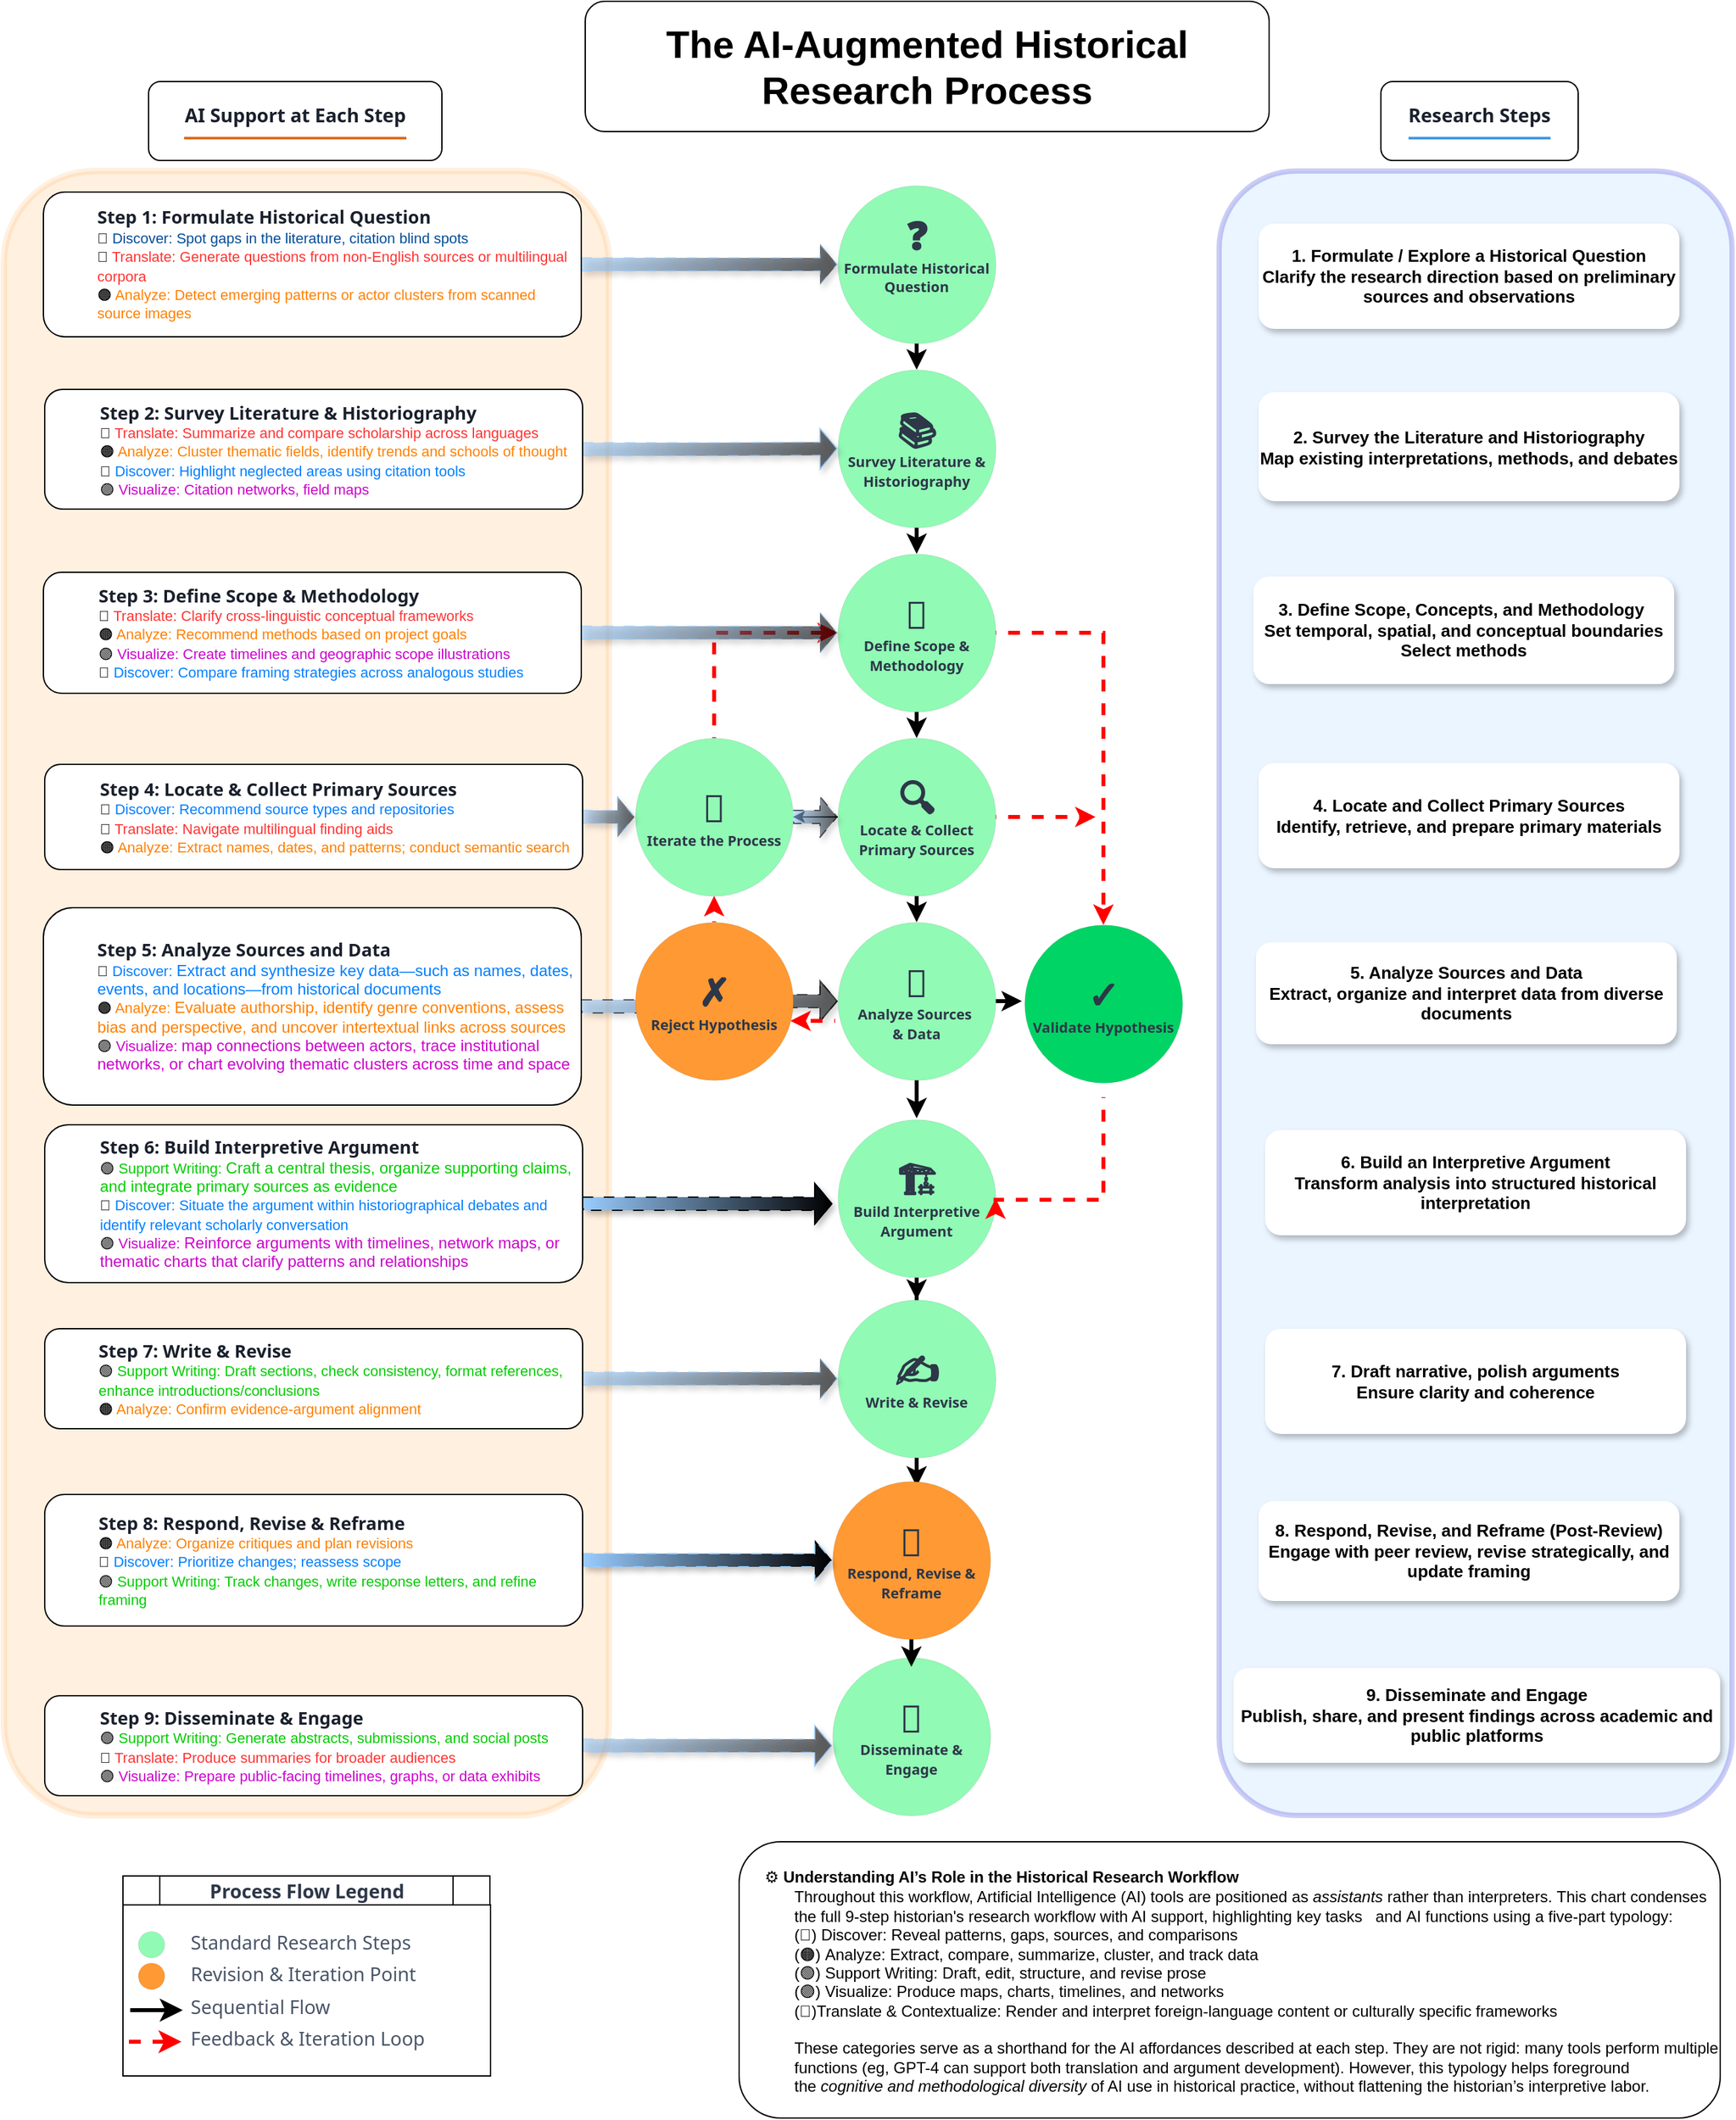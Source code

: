 <mxfile version="27.0.9">
  <diagram name="Page-1" id="u001HsLxDvYNIx9sUPE5">
    <mxGraphModel dx="2198" dy="2357" grid="1" gridSize="10" guides="1" tooltips="1" connect="1" arrows="1" fold="1" page="1" pageScale="1" pageWidth="827" pageHeight="1169" math="0" shadow="0">
      <root>
        <mxCell id="0" />
        <mxCell id="1" parent="0" />
        <mxCell id="ppZeW9_H2Q4Zgy1ZlsiP-9" value="" style="rounded=1;whiteSpace=wrap;html=1;direction=south;opacity=15;strokeColor=#FF9933;strokeWidth=5;fillColor=#FF9933;" vertex="1" parent="1">
          <mxGeometry x="-220" y="30" width="460" height="1250" as="geometry" />
        </mxCell>
        <mxCell id="ppZeW9_H2Q4Zgy1ZlsiP-6" value="" style="rounded=1;whiteSpace=wrap;html=1;direction=south;opacity=20;strokeColor=light-dark(#0000CC,#CDCDFF);strokeWidth=4;fillColor=#99CCFF;" vertex="1" parent="1">
          <mxGeometry x="704" y="30" width="390" height="1250" as="geometry" />
        </mxCell>
        <mxCell id="3B2o3bUjgvVKRlB_GJGi-118" style="edgeStyle=orthogonalEdgeStyle;rounded=1;orthogonalLoop=1;jettySize=auto;html=1;shape=flexArrow;fillColor=#99CCFF;opacity=60;endSize=4;gradientColor=default;gradientDirection=east;flowAnimation=1;shadow=1;" parent="1" source="3B2o3bUjgvVKRlB_GJGi-75" target="3B2o3bUjgvVKRlB_GJGi-5" edge="1">
          <mxGeometry relative="1" as="geometry" />
        </mxCell>
        <mxCell id="3B2o3bUjgvVKRlB_GJGi-10" style="edgeStyle=orthogonalEdgeStyle;rounded=0;orthogonalLoop=1;jettySize=auto;html=1;exitX=0.5;exitY=1;exitDx=0;exitDy=0;strokeWidth=3;" parent="1" edge="1">
          <mxGeometry relative="1" as="geometry">
            <mxPoint x="474" y="161" as="sourcePoint" />
            <mxPoint x="474" y="181" as="targetPoint" />
          </mxGeometry>
        </mxCell>
        <mxCell id="3B2o3bUjgvVKRlB_GJGi-1" value="&lt;div&gt;&lt;br&gt;&lt;/div&gt;&lt;div&gt;&lt;span style=&quot;color: rgb(45, 55, 72); font-family: &amp;quot;Segoe UI&amp;quot;, Tahoma, Geneva, Verdana, sans-serif; font-size: 28.8px; font-weight: 600;&quot;&gt;❓&lt;/span&gt;&lt;/div&gt;&lt;div&gt;&lt;span style=&quot;color: rgb(45, 55, 72); font-family: &amp;quot;Segoe UI&amp;quot;, Tahoma, Geneva, Verdana, sans-serif; font-size: 10.8px; font-weight: 600;&quot;&gt;Formulate Historical Question&lt;/span&gt;&lt;/div&gt;&lt;div&gt;&lt;span style=&quot;color: rgb(45, 55, 72); font-family: &amp;quot;Segoe UI&amp;quot;, Tahoma, Geneva, Verdana, sans-serif; font-size: 10.8px; font-weight: 600;&quot;&gt;&lt;span style=&quot;background-color: transparent; font-size: 28.8px;&quot;&gt;&amp;nbsp;&lt;/span&gt;&lt;/span&gt;&lt;/div&gt;" style="ellipse;whiteSpace=wrap;html=1;aspect=fixed;fillColor=light-dark(#91FAB5,#008312);strokeWidth=0;verticalAlign=top;" parent="1" vertex="1">
          <mxGeometry x="414" y="41" width="120" height="120" as="geometry" />
        </mxCell>
        <mxCell id="3B2o3bUjgvVKRlB_GJGi-11" style="edgeStyle=orthogonalEdgeStyle;rounded=0;orthogonalLoop=1;jettySize=auto;html=1;exitX=0.5;exitY=1;exitDx=0;exitDy=0;entryX=0.5;entryY=0;entryDx=0;entryDy=0;strokeWidth=3;" parent="1" edge="1">
          <mxGeometry relative="1" as="geometry">
            <mxPoint x="474" y="301" as="sourcePoint" />
            <mxPoint x="474" y="321" as="targetPoint" />
          </mxGeometry>
        </mxCell>
        <mxCell id="3B2o3bUjgvVKRlB_GJGi-2" value="&lt;div&gt;&lt;span style=&quot;color: rgb(45, 55, 72); font-family: &amp;quot;Segoe UI&amp;quot;, Tahoma, Geneva, Verdana, sans-serif; font-size: 28.8px; font-weight: 600;&quot;&gt;📚&lt;/span&gt;&lt;/div&gt;&lt;span style=&quot;color: rgb(45, 55, 72); font-family: &amp;quot;Segoe UI&amp;quot;, Tahoma, Geneva, Verdana, sans-serif; font-size: 10.8px; font-weight: 600;&quot;&gt;Survey Literature &amp;amp; Historiography&lt;/span&gt;" style="ellipse;whiteSpace=wrap;html=1;aspect=fixed;fillColor=light-dark(#91FAB5,#008312);strokeWidth=0;" parent="1" vertex="1">
          <mxGeometry x="414" y="181" width="120" height="120" as="geometry" />
        </mxCell>
        <mxCell id="3B2o3bUjgvVKRlB_GJGi-12" style="edgeStyle=orthogonalEdgeStyle;rounded=0;orthogonalLoop=1;jettySize=auto;html=1;exitX=0.5;exitY=1;exitDx=0;exitDy=0;entryX=0.5;entryY=0;entryDx=0;entryDy=0;strokeWidth=3;" parent="1" edge="1">
          <mxGeometry relative="1" as="geometry">
            <mxPoint x="474" y="441" as="sourcePoint" />
            <mxPoint x="474" y="461" as="targetPoint" />
          </mxGeometry>
        </mxCell>
        <mxCell id="3B2o3bUjgvVKRlB_GJGi-94" style="edgeStyle=orthogonalEdgeStyle;rounded=0;orthogonalLoop=1;jettySize=auto;html=1;exitX=1;exitY=0.5;exitDx=0;exitDy=0;strokeColor=#FF0000;strokeWidth=3;dashed=1;flowAnimation=1;" parent="1" source="3B2o3bUjgvVKRlB_GJGi-3" target="3B2o3bUjgvVKRlB_GJGi-17" edge="1">
          <mxGeometry relative="1" as="geometry" />
        </mxCell>
        <mxCell id="3B2o3bUjgvVKRlB_GJGi-3" value="&lt;div&gt;&lt;span style=&quot;color: rgb(45, 55, 72); font-family: &amp;quot;Segoe UI&amp;quot;, Tahoma, Geneva, Verdana, sans-serif; font-size: 10.8px; font-weight: 600;&quot;&gt;&lt;span style=&quot;font-size: 28.8px;&quot;&gt;🎯&lt;/span&gt;&lt;/span&gt;&lt;/div&gt;&lt;span style=&quot;color: rgb(45, 55, 72); font-family: &amp;quot;Segoe UI&amp;quot;, Tahoma, Geneva, Verdana, sans-serif; font-size: 10.8px; font-weight: 600;&quot;&gt;Define Scope &amp;amp; Methodology&lt;/span&gt;" style="ellipse;whiteSpace=wrap;html=1;aspect=fixed;fillColor=light-dark(#91FAB5,#008312);strokeWidth=0;" parent="1" vertex="1">
          <mxGeometry x="414" y="321" width="120" height="120" as="geometry" />
        </mxCell>
        <mxCell id="3B2o3bUjgvVKRlB_GJGi-13" style="edgeStyle=orthogonalEdgeStyle;rounded=0;orthogonalLoop=1;jettySize=auto;html=1;exitX=0.5;exitY=1;exitDx=0;exitDy=0;entryX=0.5;entryY=0;entryDx=0;entryDy=0;strokeWidth=3;" parent="1" edge="1">
          <mxGeometry relative="1" as="geometry">
            <mxPoint x="474" y="581" as="sourcePoint" />
            <mxPoint x="474" y="601" as="targetPoint" />
          </mxGeometry>
        </mxCell>
        <mxCell id="3B2o3bUjgvVKRlB_GJGi-95" style="edgeStyle=orthogonalEdgeStyle;rounded=0;orthogonalLoop=1;jettySize=auto;html=1;exitX=1;exitY=0.5;exitDx=0;exitDy=0;strokeColor=#FF0000;dashed=1;strokeWidth=3;flowAnimation=1;" parent="1" source="3B2o3bUjgvVKRlB_GJGi-4" edge="1">
          <mxGeometry relative="1" as="geometry">
            <mxPoint x="610" y="521" as="targetPoint" />
          </mxGeometry>
        </mxCell>
        <mxCell id="ppZeW9_H2Q4Zgy1ZlsiP-11" value="" style="edgeStyle=orthogonalEdgeStyle;rounded=0;orthogonalLoop=1;jettySize=auto;html=1;" edge="1" parent="1" source="3B2o3bUjgvVKRlB_GJGi-4" target="3B2o3bUjgvVKRlB_GJGi-22">
          <mxGeometry relative="1" as="geometry" />
        </mxCell>
        <mxCell id="3B2o3bUjgvVKRlB_GJGi-4" value="&lt;div&gt;&lt;span style=&quot;color: rgb(45, 55, 72); font-family: &amp;quot;Segoe UI&amp;quot;, Tahoma, Geneva, Verdana, sans-serif; font-size: 10.8px; font-weight: 600;&quot;&gt;&lt;span style=&quot;font-size: 28.8px;&quot;&gt;🔍&lt;/span&gt;&lt;/span&gt;&lt;/div&gt;&lt;span style=&quot;color: rgb(45, 55, 72); font-family: &amp;quot;Segoe UI&amp;quot;, Tahoma, Geneva, Verdana, sans-serif; font-size: 10.8px; font-weight: 600;&quot;&gt;Locate &amp;amp; Collect Primary Sources&lt;/span&gt;" style="ellipse;whiteSpace=wrap;html=1;aspect=fixed;fillColor=light-dark(#91FAB5,#008312);strokeWidth=0;" parent="1" vertex="1">
          <mxGeometry x="414" y="461" width="120" height="120" as="geometry" />
        </mxCell>
        <mxCell id="3B2o3bUjgvVKRlB_GJGi-14" style="edgeStyle=orthogonalEdgeStyle;rounded=0;orthogonalLoop=1;jettySize=auto;html=1;exitX=0.5;exitY=1;exitDx=0;exitDy=0;strokeWidth=3;" parent="1" edge="1">
          <mxGeometry relative="1" as="geometry">
            <mxPoint x="474" y="721" as="sourcePoint" />
            <mxPoint x="474" y="750" as="targetPoint" />
          </mxGeometry>
        </mxCell>
        <mxCell id="3B2o3bUjgvVKRlB_GJGi-18" style="edgeStyle=orthogonalEdgeStyle;rounded=0;orthogonalLoop=1;jettySize=auto;html=1;exitX=1;exitY=0.5;exitDx=0;exitDy=0;strokeWidth=3;" parent="1" edge="1">
          <mxGeometry relative="1" as="geometry">
            <mxPoint x="554" y="661" as="targetPoint" />
            <mxPoint x="534" y="661" as="sourcePoint" />
          </mxGeometry>
        </mxCell>
        <mxCell id="3B2o3bUjgvVKRlB_GJGi-21" style="edgeStyle=orthogonalEdgeStyle;rounded=0;orthogonalLoop=1;jettySize=auto;html=1;exitX=0;exitY=0.5;exitDx=0;exitDy=0;entryX=1;entryY=0.5;entryDx=0;entryDy=0;strokeWidth=3;strokeColor=#FF0000;dashed=1;flowAnimation=1;" parent="1" edge="1">
          <mxGeometry relative="1" as="geometry">
            <mxPoint x="412" y="676" as="sourcePoint" />
            <mxPoint x="378" y="676" as="targetPoint" />
          </mxGeometry>
        </mxCell>
        <mxCell id="3B2o3bUjgvVKRlB_GJGi-5" value="&lt;div&gt;&lt;span style=&quot;color: rgb(45, 55, 72); font-family: &amp;quot;Segoe UI&amp;quot;, Tahoma, Geneva, Verdana, sans-serif; font-size: 10.8px; font-weight: 600;&quot;&gt;&lt;span style=&quot;font-size: 28.8px;&quot;&gt;🔬&lt;/span&gt;&lt;/span&gt;&lt;/div&gt;&lt;span style=&quot;color: rgb(45, 55, 72); font-family: &amp;quot;Segoe UI&amp;quot;, Tahoma, Geneva, Verdana, sans-serif; font-size: 10.8px; font-weight: 600;&quot;&gt;Analyze Sources&amp;nbsp;&lt;/span&gt;&lt;div&gt;&lt;span style=&quot;color: rgb(45, 55, 72); font-family: &amp;quot;Segoe UI&amp;quot;, Tahoma, Geneva, Verdana, sans-serif; font-size: 10.8px; font-weight: 600;&quot;&gt;&amp;amp; Data&lt;/span&gt;&lt;/div&gt;" style="ellipse;whiteSpace=wrap;html=1;aspect=fixed;fillColor=light-dark(#91FAB5,#008312);strokeWidth=0;" parent="1" vertex="1">
          <mxGeometry x="414" y="601" width="120" height="120" as="geometry" />
        </mxCell>
        <mxCell id="ppZeW9_H2Q4Zgy1ZlsiP-12" style="edgeStyle=orthogonalEdgeStyle;rounded=0;orthogonalLoop=1;jettySize=auto;html=1;exitX=0.5;exitY=1;exitDx=0;exitDy=0;strokeWidth=3;" edge="1" parent="1" source="3B2o3bUjgvVKRlB_GJGi-6" target="3B2o3bUjgvVKRlB_GJGi-8">
          <mxGeometry relative="1" as="geometry" />
        </mxCell>
        <mxCell id="3B2o3bUjgvVKRlB_GJGi-6" value="&lt;div&gt;&lt;span style=&quot;color: rgb(45, 55, 72); font-family: &amp;quot;Segoe UI&amp;quot;, Tahoma, Geneva, Verdana, sans-serif; font-size: 10.8px; font-weight: 600;&quot;&gt;&lt;span style=&quot;font-size: 28.8px;&quot;&gt;🏗️&lt;/span&gt;&lt;/span&gt;&lt;/div&gt;&lt;span style=&quot;color: rgb(45, 55, 72); font-family: &amp;quot;Segoe UI&amp;quot;, Tahoma, Geneva, Verdana, sans-serif; font-size: 10.8px; font-weight: 600;&quot;&gt;Build Interpretive Argument&lt;/span&gt;" style="ellipse;whiteSpace=wrap;html=1;aspect=fixed;fillColor=light-dark(#91FAB5,#008312);strokeWidth=0;" parent="1" vertex="1">
          <mxGeometry x="414" y="751" width="120" height="120" as="geometry" />
        </mxCell>
        <mxCell id="3B2o3bUjgvVKRlB_GJGi-16" style="edgeStyle=orthogonalEdgeStyle;rounded=0;orthogonalLoop=1;jettySize=auto;html=1;exitX=0.5;exitY=1;exitDx=0;exitDy=0;entryX=0.5;entryY=0;entryDx=0;entryDy=0;strokeWidth=3;" parent="1" edge="1">
          <mxGeometry relative="1" as="geometry">
            <mxPoint x="474" y="1008" as="sourcePoint" />
            <mxPoint x="474" y="1030" as="targetPoint" />
          </mxGeometry>
        </mxCell>
        <mxCell id="3B2o3bUjgvVKRlB_GJGi-8" value="&lt;div&gt;&lt;span style=&quot;color: rgb(45, 55, 72); font-family: &amp;quot;Segoe UI&amp;quot;, Tahoma, Geneva, Verdana, sans-serif; font-size: 10.8px; font-weight: 600;&quot;&gt;&lt;span style=&quot;font-size: 28.8px;&quot;&gt;✍️&lt;/span&gt;&lt;/span&gt;&lt;/div&gt;&lt;span style=&quot;color: rgb(45, 55, 72); font-family: &amp;quot;Segoe UI&amp;quot;, Tahoma, Geneva, Verdana, sans-serif; font-size: 10.8px; font-weight: 600;&quot;&gt;Write &amp;amp; Revise&lt;/span&gt;" style="ellipse;whiteSpace=wrap;html=1;aspect=fixed;fillColor=light-dark(#91FAB5,#008312);strokeWidth=0;" parent="1" vertex="1">
          <mxGeometry x="414" y="888" width="120" height="120" as="geometry" />
        </mxCell>
        <mxCell id="3B2o3bUjgvVKRlB_GJGi-9" value="&lt;div&gt;&lt;span style=&quot;color: rgb(45, 55, 72); font-family: &amp;quot;Segoe UI&amp;quot;, Tahoma, Geneva, Verdana, sans-serif; font-size: 10.8px; font-weight: 600;&quot;&gt;&lt;span style=&quot;font-size: 28.8px;&quot;&gt;📢&lt;/span&gt;&lt;/span&gt;&lt;/div&gt;&lt;span style=&quot;color: rgb(45, 55, 72); font-family: &amp;quot;Segoe UI&amp;quot;, Tahoma, Geneva, Verdana, sans-serif; font-size: 10.8px; font-weight: 600;&quot;&gt;Disseminate &amp;amp; Engage&lt;/span&gt;" style="ellipse;whiteSpace=wrap;html=1;aspect=fixed;fillColor=light-dark(#91FAB5,#008312);strokeWidth=0;" parent="1" vertex="1">
          <mxGeometry x="410" y="1160" width="120" height="120" as="geometry" />
        </mxCell>
        <mxCell id="3B2o3bUjgvVKRlB_GJGi-93" style="edgeStyle=orthogonalEdgeStyle;rounded=0;orthogonalLoop=1;jettySize=auto;html=1;exitX=0.5;exitY=1;exitDx=0;exitDy=0;entryX=1;entryY=0.5;entryDx=0;entryDy=0;strokeWidth=3;dashed=1;strokeColor=#FF0000;flowAnimation=1;" parent="1" target="3B2o3bUjgvVKRlB_GJGi-6" edge="1">
          <mxGeometry relative="1" as="geometry">
            <mxPoint x="616" y="734" as="sourcePoint" />
            <Array as="points">
              <mxPoint x="616" y="812" />
            </Array>
          </mxGeometry>
        </mxCell>
        <mxCell id="3B2o3bUjgvVKRlB_GJGi-17" value="&lt;div&gt;&lt;font face=&quot;Segoe UI, Tahoma, Geneva, Verdana, sans-serif&quot; color=&quot;#2d3748&quot;&gt;&lt;span style=&quot;font-size: 28.8px; font-weight: 600;&quot;&gt;✓&lt;/span&gt;&lt;span style=&quot;font-size: 10.8px;&quot;&gt;&lt;b&gt;&lt;/b&gt;&lt;/span&gt;&lt;/font&gt;&lt;/div&gt;&lt;font face=&quot;Segoe UI, Tahoma, Geneva, Verdana, sans-serif&quot; color=&quot;#2d3748&quot;&gt;&lt;span style=&quot;font-size: 10.8px;&quot;&gt;&lt;b&gt;Validate Hypothesis&lt;/b&gt;&lt;/span&gt;&lt;/font&gt;" style="ellipse;whiteSpace=wrap;html=1;aspect=fixed;fillColor=light-dark(#00D465,#008312);strokeWidth=0;" parent="1" vertex="1">
          <mxGeometry x="556" y="603" width="120" height="120" as="geometry" />
        </mxCell>
        <mxCell id="3B2o3bUjgvVKRlB_GJGi-23" style="edgeStyle=orthogonalEdgeStyle;rounded=0;orthogonalLoop=1;jettySize=auto;html=1;exitX=0.5;exitY=0;exitDx=0;exitDy=0;entryX=0.5;entryY=1;entryDx=0;entryDy=0;strokeWidth=3;dashed=1;strokeColor=#FF0000;flowAnimation=1;" parent="1" source="3B2o3bUjgvVKRlB_GJGi-20" target="3B2o3bUjgvVKRlB_GJGi-22" edge="1">
          <mxGeometry relative="1" as="geometry" />
        </mxCell>
        <mxCell id="3B2o3bUjgvVKRlB_GJGi-20" value="&lt;div&gt;&lt;font face=&quot;Segoe UI, Tahoma, Geneva, Verdana, sans-serif&quot; color=&quot;#2d3748&quot;&gt;&lt;span style=&quot;font-size: 28.8px; font-weight: 600;&quot;&gt;✗&lt;/span&gt;&lt;span style=&quot;font-size: 10.8px;&quot;&gt;&lt;b&gt;&lt;/b&gt;&lt;/span&gt;&lt;/font&gt;&lt;/div&gt;&lt;font face=&quot;Segoe UI, Tahoma, Geneva, Verdana, sans-serif&quot; color=&quot;#2d3748&quot;&gt;&lt;span style=&quot;font-size: 10.8px;&quot;&gt;&lt;b&gt;Reject Hypothesis&lt;/b&gt;&lt;/span&gt;&lt;/font&gt;" style="ellipse;whiteSpace=wrap;html=1;aspect=fixed;fillColor=light-dark(#FF9933,#008312);strokeWidth=0;" parent="1" vertex="1">
          <mxGeometry x="260" y="601" width="120" height="120" as="geometry" />
        </mxCell>
        <mxCell id="3B2o3bUjgvVKRlB_GJGi-24" style="edgeStyle=orthogonalEdgeStyle;rounded=1;orthogonalLoop=1;jettySize=auto;html=1;exitX=1;exitY=0.5;exitDx=0;exitDy=0;entryX=0;entryY=0.5;entryDx=0;entryDy=0;strokeWidth=1;shadow=1;shape=flexArrow;fillColor=#99CCFF;endSize=4;gradientColor=default;gradientDirection=east;opacity=60;flowAnimation=1;" parent="1" source="3B2o3bUjgvVKRlB_GJGi-22" target="3B2o3bUjgvVKRlB_GJGi-4" edge="1">
          <mxGeometry relative="1" as="geometry" />
        </mxCell>
        <mxCell id="3B2o3bUjgvVKRlB_GJGi-25" style="edgeStyle=orthogonalEdgeStyle;rounded=0;orthogonalLoop=1;jettySize=auto;html=1;exitX=0.5;exitY=0;exitDx=0;exitDy=0;entryX=0;entryY=0.5;entryDx=0;entryDy=0;strokeWidth=3;dashed=1;strokeColor=#FF0000;flowAnimation=1;" parent="1" source="3B2o3bUjgvVKRlB_GJGi-22" target="3B2o3bUjgvVKRlB_GJGi-3" edge="1">
          <mxGeometry relative="1" as="geometry" />
        </mxCell>
        <mxCell id="3B2o3bUjgvVKRlB_GJGi-22" value="&lt;div&gt;&lt;span style=&quot;color: rgb(45, 55, 72); font-family: &amp;quot;Segoe UI&amp;quot;, Tahoma, Geneva, Verdana, sans-serif; font-size: 10.8px; font-weight: 600;&quot;&gt;&lt;span style=&quot;font-size: 28.8px;&quot;&gt;🔄&lt;/span&gt;&lt;/span&gt;&lt;/div&gt;&lt;span style=&quot;color: rgb(45, 55, 72); font-family: &amp;quot;Segoe UI&amp;quot;, Tahoma, Geneva, Verdana, sans-serif; font-size: 10.8px; font-weight: 600;&quot;&gt;Iterate the Process&lt;/span&gt;" style="ellipse;whiteSpace=wrap;html=1;aspect=fixed;fillColor=light-dark(#91FAB5,#008312);strokeWidth=0;" parent="1" vertex="1">
          <mxGeometry x="260" y="461" width="120" height="120" as="geometry" />
        </mxCell>
        <mxCell id="ppZeW9_H2Q4Zgy1ZlsiP-7" style="edgeStyle=orthogonalEdgeStyle;rounded=0;orthogonalLoop=1;jettySize=auto;html=1;exitX=0.5;exitY=1;exitDx=0;exitDy=0;entryX=0.5;entryY=0;entryDx=0;entryDy=0;strokeWidth=3;" edge="1" parent="1" source="3B2o3bUjgvVKRlB_GJGi-26">
          <mxGeometry relative="1" as="geometry">
            <mxPoint x="470" y="1167" as="targetPoint" />
          </mxGeometry>
        </mxCell>
        <mxCell id="3B2o3bUjgvVKRlB_GJGi-26" value="&lt;div&gt;&lt;span style=&quot;color: rgb(45, 55, 72); font-family: &amp;quot;Segoe UI&amp;quot;, Tahoma, Geneva, Verdana, sans-serif; font-size: 10.8px; font-weight: 600;&quot;&gt;&lt;span style=&quot;font-size: 28.8px;&quot;&gt;📝&lt;/span&gt;&lt;/span&gt;&lt;/div&gt;&lt;span style=&quot;color: rgb(45, 55, 72); font-family: &amp;quot;Segoe UI&amp;quot;, Tahoma, Geneva, Verdana, sans-serif; font-size: 10.8px; font-weight: 600;&quot;&gt;Respond, Revise &amp;amp; Reframe&lt;/span&gt;" style="ellipse;whiteSpace=wrap;html=1;aspect=fixed;fillColor=light-dark(#FF9933,#008312);strokeWidth=0;" parent="1" vertex="1">
          <mxGeometry x="410" y="1026" width="120" height="120" as="geometry" />
        </mxCell>
        <mxCell id="3B2o3bUjgvVKRlB_GJGi-32" value="&lt;div data-en-clipboard=&quot;true&quot; data-pm-slice=&quot;1 1 [&amp;quot;ol&amp;quot;,{&amp;quot;style&amp;quot;:null,&amp;quot;start&amp;quot;:null,&amp;quot;backgroundColor&amp;quot;:null,&amp;quot;color&amp;quot;:null,&amp;quot;lineHeight&amp;quot;:null,&amp;quot;listStyleType&amp;quot;:null},&amp;quot;li&amp;quot;,{&amp;quot;style&amp;quot;:null,&amp;quot;checked&amp;quot;:null,&amp;quot;value&amp;quot;:null,&amp;quot;displayValue&amp;quot;:1,&amp;quot;backgroundColor&amp;quot;:null,&amp;quot;color&amp;quot;:null,&amp;quot;listStyleType&amp;quot;:null,&amp;quot;isCollapsed&amp;quot;:null,&amp;quot;draggable&amp;quot;:false,&amp;quot;firstLetterMarks&amp;quot;:[],&amp;quot;listNestingLevel&amp;quot;:1,&amp;quot;firstLetterTextKind&amp;quot;:&amp;quot;p&amp;quot;}]&quot; draggable=&quot;false&quot;&gt;&lt;font style=&quot;font-size: 13px;&quot;&gt;&lt;b style=&quot;&quot;&gt;1. Formulate / Explore a Historical Question&lt;/b&gt;&lt;/font&gt;&lt;/div&gt;&lt;div data-en-clipboard=&quot;true&quot; data-pm-slice=&quot;1 1 [&amp;quot;ol&amp;quot;,{&amp;quot;style&amp;quot;:null,&amp;quot;start&amp;quot;:null,&amp;quot;backgroundColor&amp;quot;:null,&amp;quot;color&amp;quot;:null,&amp;quot;lineHeight&amp;quot;:null,&amp;quot;listStyleType&amp;quot;:null},&amp;quot;li&amp;quot;,{&amp;quot;style&amp;quot;:null,&amp;quot;checked&amp;quot;:null,&amp;quot;value&amp;quot;:null,&amp;quot;displayValue&amp;quot;:1,&amp;quot;backgroundColor&amp;quot;:null,&amp;quot;color&amp;quot;:null,&amp;quot;listStyleType&amp;quot;:null,&amp;quot;isCollapsed&amp;quot;:null,&amp;quot;draggable&amp;quot;:false,&amp;quot;firstLetterMarks&amp;quot;:[],&amp;quot;listNestingLevel&amp;quot;:1,&amp;quot;firstLetterTextKind&amp;quot;:&amp;quot;p&amp;quot;}]&quot; draggable=&quot;false&quot;&gt;&lt;font style=&quot;font-size: 13px;&quot;&gt;&lt;b style=&quot;&quot;&gt;Clarify the research direction based on preliminary sources and observations&lt;/b&gt;&lt;/font&gt;&lt;/div&gt;" style="rounded=1;whiteSpace=wrap;html=1;fillColor=default;strokeColor=none;fontColor=#000000;shadow=1;" parent="1" vertex="1">
          <mxGeometry x="734" y="70" width="320" height="80" as="geometry" />
        </mxCell>
        <mxCell id="3B2o3bUjgvVKRlB_GJGi-34" value="&lt;div data-en-clipboard=&quot;true&quot; data-pm-slice=&quot;1 1 [&amp;quot;ol&amp;quot;,{&amp;quot;style&amp;quot;:null,&amp;quot;start&amp;quot;:null,&amp;quot;backgroundColor&amp;quot;:null,&amp;quot;color&amp;quot;:null,&amp;quot;lineHeight&amp;quot;:null,&amp;quot;listStyleType&amp;quot;:null},&amp;quot;li&amp;quot;,{&amp;quot;style&amp;quot;:null,&amp;quot;checked&amp;quot;:null,&amp;quot;value&amp;quot;:null,&amp;quot;displayValue&amp;quot;:1,&amp;quot;backgroundColor&amp;quot;:null,&amp;quot;color&amp;quot;:null,&amp;quot;listStyleType&amp;quot;:null,&amp;quot;isCollapsed&amp;quot;:null,&amp;quot;draggable&amp;quot;:false,&amp;quot;firstLetterMarks&amp;quot;:[],&amp;quot;listNestingLevel&amp;quot;:1,&amp;quot;firstLetterTextKind&amp;quot;:&amp;quot;p&amp;quot;}]&quot; draggable=&quot;false&quot;&gt;&lt;div data-en-clipboard=&quot;true&quot; data-pm-slice=&quot;1 1 [&amp;quot;ol&amp;quot;,{&amp;quot;style&amp;quot;:null,&amp;quot;start&amp;quot;:null,&amp;quot;backgroundColor&amp;quot;:null,&amp;quot;color&amp;quot;:null,&amp;quot;lineHeight&amp;quot;:null,&amp;quot;listStyleType&amp;quot;:null},&amp;quot;li&amp;quot;,{&amp;quot;style&amp;quot;:null,&amp;quot;checked&amp;quot;:null,&amp;quot;value&amp;quot;:null,&amp;quot;displayValue&amp;quot;:2,&amp;quot;backgroundColor&amp;quot;:null,&amp;quot;color&amp;quot;:null,&amp;quot;listStyleType&amp;quot;:null,&amp;quot;isCollapsed&amp;quot;:null,&amp;quot;draggable&amp;quot;:false,&amp;quot;firstLetterMarks&amp;quot;:[],&amp;quot;listNestingLevel&amp;quot;:1,&amp;quot;firstLetterTextKind&amp;quot;:&amp;quot;p&amp;quot;}]&quot; draggable=&quot;false&quot;&gt;&lt;font style=&quot;font-size: 13px;&quot;&gt;&lt;b style=&quot;&quot;&gt;2. Survey the Literature and Historiography&lt;/b&gt;&lt;/font&gt;&lt;/div&gt;&lt;div data-en-clipboard=&quot;true&quot; data-pm-slice=&quot;1 1 [&amp;quot;ol&amp;quot;,{&amp;quot;style&amp;quot;:null,&amp;quot;start&amp;quot;:null,&amp;quot;backgroundColor&amp;quot;:null,&amp;quot;color&amp;quot;:null,&amp;quot;lineHeight&amp;quot;:null,&amp;quot;listStyleType&amp;quot;:null},&amp;quot;li&amp;quot;,{&amp;quot;style&amp;quot;:null,&amp;quot;checked&amp;quot;:null,&amp;quot;value&amp;quot;:null,&amp;quot;displayValue&amp;quot;:2,&amp;quot;backgroundColor&amp;quot;:null,&amp;quot;color&amp;quot;:null,&amp;quot;listStyleType&amp;quot;:null,&amp;quot;isCollapsed&amp;quot;:null,&amp;quot;draggable&amp;quot;:false,&amp;quot;firstLetterMarks&amp;quot;:[],&amp;quot;listNestingLevel&amp;quot;:1,&amp;quot;firstLetterTextKind&amp;quot;:&amp;quot;p&amp;quot;}]&quot; draggable=&quot;false&quot;&gt;&lt;font style=&quot;font-size: 13px;&quot;&gt;&lt;b style=&quot;&quot;&gt;Map existing interpretations, methods, and debates&lt;/b&gt;&lt;/font&gt;&lt;/div&gt;&lt;/div&gt;" style="rounded=1;whiteSpace=wrap;html=1;fillColor=default;strokeColor=none;fontColor=#000000;shadow=1;" parent="1" vertex="1">
          <mxGeometry x="734" y="198" width="320" height="83" as="geometry" />
        </mxCell>
        <mxCell id="3B2o3bUjgvVKRlB_GJGi-42" value="&lt;div data-en-clipboard=&quot;true&quot; data-pm-slice=&quot;1 1 [&amp;quot;ol&amp;quot;,{&amp;quot;style&amp;quot;:null,&amp;quot;start&amp;quot;:null,&amp;quot;backgroundColor&amp;quot;:null,&amp;quot;color&amp;quot;:null,&amp;quot;lineHeight&amp;quot;:null,&amp;quot;listStyleType&amp;quot;:null},&amp;quot;li&amp;quot;,{&amp;quot;style&amp;quot;:null,&amp;quot;checked&amp;quot;:null,&amp;quot;value&amp;quot;:null,&amp;quot;displayValue&amp;quot;:1,&amp;quot;backgroundColor&amp;quot;:null,&amp;quot;color&amp;quot;:null,&amp;quot;listStyleType&amp;quot;:null,&amp;quot;isCollapsed&amp;quot;:null,&amp;quot;draggable&amp;quot;:false,&amp;quot;firstLetterMarks&amp;quot;:[],&amp;quot;listNestingLevel&amp;quot;:1,&amp;quot;firstLetterTextKind&amp;quot;:&amp;quot;p&amp;quot;}]&quot; draggable=&quot;false&quot;&gt;&lt;div data-en-clipboard=&quot;true&quot; data-pm-slice=&quot;1 1 [&amp;quot;ol&amp;quot;,{&amp;quot;style&amp;quot;:null,&amp;quot;start&amp;quot;:null,&amp;quot;backgroundColor&amp;quot;:null,&amp;quot;color&amp;quot;:null,&amp;quot;lineHeight&amp;quot;:null,&amp;quot;listStyleType&amp;quot;:null},&amp;quot;li&amp;quot;,{&amp;quot;style&amp;quot;:null,&amp;quot;checked&amp;quot;:null,&amp;quot;value&amp;quot;:null,&amp;quot;displayValue&amp;quot;:2,&amp;quot;backgroundColor&amp;quot;:null,&amp;quot;color&amp;quot;:null,&amp;quot;listStyleType&amp;quot;:null,&amp;quot;isCollapsed&amp;quot;:null,&amp;quot;draggable&amp;quot;:false,&amp;quot;firstLetterMarks&amp;quot;:[],&amp;quot;listNestingLevel&amp;quot;:1,&amp;quot;firstLetterTextKind&amp;quot;:&amp;quot;p&amp;quot;}]&quot; draggable=&quot;false&quot;&gt;&lt;div data-en-clipboard=&quot;true&quot; data-pm-slice=&quot;1 1 [&amp;quot;ol&amp;quot;,{&amp;quot;style&amp;quot;:null,&amp;quot;start&amp;quot;:null,&amp;quot;backgroundColor&amp;quot;:null,&amp;quot;color&amp;quot;:null,&amp;quot;lineHeight&amp;quot;:null,&amp;quot;listStyleType&amp;quot;:null},&amp;quot;li&amp;quot;,{&amp;quot;style&amp;quot;:null,&amp;quot;checked&amp;quot;:null,&amp;quot;value&amp;quot;:null,&amp;quot;displayValue&amp;quot;:3,&amp;quot;backgroundColor&amp;quot;:null,&amp;quot;color&amp;quot;:null,&amp;quot;listStyleType&amp;quot;:null,&amp;quot;isCollapsed&amp;quot;:null,&amp;quot;draggable&amp;quot;:false,&amp;quot;firstLetterMarks&amp;quot;:[],&amp;quot;listNestingLevel&amp;quot;:1,&amp;quot;firstLetterTextKind&amp;quot;:&amp;quot;p&amp;quot;}]&quot; draggable=&quot;false&quot;&gt;&lt;font style=&quot;font-size: 13px;&quot;&gt;&lt;b style=&quot;&quot;&gt;3. Define Scope, Concepts, and Methodology&amp;nbsp;&lt;/b&gt;&lt;/font&gt;&lt;/div&gt;&lt;div data-en-clipboard=&quot;true&quot; data-pm-slice=&quot;1 1 [&amp;quot;ol&amp;quot;,{&amp;quot;style&amp;quot;:null,&amp;quot;start&amp;quot;:null,&amp;quot;backgroundColor&amp;quot;:null,&amp;quot;color&amp;quot;:null,&amp;quot;lineHeight&amp;quot;:null,&amp;quot;listStyleType&amp;quot;:null},&amp;quot;li&amp;quot;,{&amp;quot;style&amp;quot;:null,&amp;quot;checked&amp;quot;:null,&amp;quot;value&amp;quot;:null,&amp;quot;displayValue&amp;quot;:3,&amp;quot;backgroundColor&amp;quot;:null,&amp;quot;color&amp;quot;:null,&amp;quot;listStyleType&amp;quot;:null,&amp;quot;isCollapsed&amp;quot;:null,&amp;quot;draggable&amp;quot;:false,&amp;quot;firstLetterMarks&amp;quot;:[],&amp;quot;listNestingLevel&amp;quot;:1,&amp;quot;firstLetterTextKind&amp;quot;:&amp;quot;p&amp;quot;}]&quot; draggable=&quot;false&quot;&gt;&lt;b style=&quot;background-color: transparent;&quot;&gt;&lt;font style=&quot;font-size: 13px;&quot;&gt;Set temporal, spatial, and conceptual boundaries&lt;/font&gt;&lt;/b&gt;&lt;/div&gt;&lt;div data-en-clipboard=&quot;true&quot; data-pm-slice=&quot;1 1 [&amp;quot;ol&amp;quot;,{&amp;quot;style&amp;quot;:null,&amp;quot;start&amp;quot;:null,&amp;quot;backgroundColor&amp;quot;:null,&amp;quot;color&amp;quot;:null,&amp;quot;lineHeight&amp;quot;:null,&amp;quot;listStyleType&amp;quot;:null},&amp;quot;li&amp;quot;,{&amp;quot;style&amp;quot;:null,&amp;quot;checked&amp;quot;:null,&amp;quot;value&amp;quot;:null,&amp;quot;displayValue&amp;quot;:3,&amp;quot;backgroundColor&amp;quot;:null,&amp;quot;color&amp;quot;:null,&amp;quot;listStyleType&amp;quot;:null,&amp;quot;isCollapsed&amp;quot;:null,&amp;quot;draggable&amp;quot;:false,&amp;quot;firstLetterMarks&amp;quot;:[],&amp;quot;listNestingLevel&amp;quot;:1,&amp;quot;firstLetterTextKind&amp;quot;:&amp;quot;p&amp;quot;}]&quot; draggable=&quot;false&quot;&gt;&lt;b style=&quot;background-color: transparent;&quot;&gt;&lt;font style=&quot;font-size: 13px;&quot;&gt;Select methods&lt;/font&gt;&lt;/b&gt;&lt;/div&gt;&lt;/div&gt;&lt;/div&gt;" style="rounded=1;whiteSpace=wrap;html=1;fillColor=default;strokeColor=none;fontColor=#000000;shadow=1;" parent="1" vertex="1">
          <mxGeometry x="730" y="338.25" width="320" height="81.75" as="geometry" />
        </mxCell>
        <mxCell id="3B2o3bUjgvVKRlB_GJGi-44" value="&lt;div data-en-clipboard=&quot;true&quot; data-pm-slice=&quot;1 1 [&amp;quot;ol&amp;quot;,{&amp;quot;style&amp;quot;:null,&amp;quot;start&amp;quot;:null,&amp;quot;backgroundColor&amp;quot;:null,&amp;quot;color&amp;quot;:null,&amp;quot;lineHeight&amp;quot;:null,&amp;quot;listStyleType&amp;quot;:null},&amp;quot;li&amp;quot;,{&amp;quot;style&amp;quot;:null,&amp;quot;checked&amp;quot;:null,&amp;quot;value&amp;quot;:null,&amp;quot;displayValue&amp;quot;:1,&amp;quot;backgroundColor&amp;quot;:null,&amp;quot;color&amp;quot;:null,&amp;quot;listStyleType&amp;quot;:null,&amp;quot;isCollapsed&amp;quot;:null,&amp;quot;draggable&amp;quot;:false,&amp;quot;firstLetterMarks&amp;quot;:[],&amp;quot;listNestingLevel&amp;quot;:1,&amp;quot;firstLetterTextKind&amp;quot;:&amp;quot;p&amp;quot;}]&quot; draggable=&quot;false&quot;&gt;&lt;div data-en-clipboard=&quot;true&quot; data-pm-slice=&quot;1 1 [&amp;quot;ol&amp;quot;,{&amp;quot;style&amp;quot;:null,&amp;quot;start&amp;quot;:null,&amp;quot;backgroundColor&amp;quot;:null,&amp;quot;color&amp;quot;:null,&amp;quot;lineHeight&amp;quot;:null,&amp;quot;listStyleType&amp;quot;:null},&amp;quot;li&amp;quot;,{&amp;quot;style&amp;quot;:null,&amp;quot;checked&amp;quot;:null,&amp;quot;value&amp;quot;:null,&amp;quot;displayValue&amp;quot;:2,&amp;quot;backgroundColor&amp;quot;:null,&amp;quot;color&amp;quot;:null,&amp;quot;listStyleType&amp;quot;:null,&amp;quot;isCollapsed&amp;quot;:null,&amp;quot;draggable&amp;quot;:false,&amp;quot;firstLetterMarks&amp;quot;:[],&amp;quot;listNestingLevel&amp;quot;:1,&amp;quot;firstLetterTextKind&amp;quot;:&amp;quot;p&amp;quot;}]&quot; draggable=&quot;false&quot;&gt;&lt;div data-en-clipboard=&quot;true&quot; data-pm-slice=&quot;1 1 [&amp;quot;ol&amp;quot;,{&amp;quot;style&amp;quot;:null,&amp;quot;start&amp;quot;:null,&amp;quot;backgroundColor&amp;quot;:null,&amp;quot;color&amp;quot;:null,&amp;quot;lineHeight&amp;quot;:null,&amp;quot;listStyleType&amp;quot;:null},&amp;quot;li&amp;quot;,{&amp;quot;style&amp;quot;:null,&amp;quot;checked&amp;quot;:null,&amp;quot;value&amp;quot;:null,&amp;quot;displayValue&amp;quot;:3,&amp;quot;backgroundColor&amp;quot;:null,&amp;quot;color&amp;quot;:null,&amp;quot;listStyleType&amp;quot;:null,&amp;quot;isCollapsed&amp;quot;:null,&amp;quot;draggable&amp;quot;:false,&amp;quot;firstLetterMarks&amp;quot;:[],&amp;quot;listNestingLevel&amp;quot;:1,&amp;quot;firstLetterTextKind&amp;quot;:&amp;quot;p&amp;quot;}]&quot; draggable=&quot;false&quot;&gt;&lt;div data-en-clipboard=&quot;true&quot; data-pm-slice=&quot;1 1 [&amp;quot;ol&amp;quot;,{&amp;quot;style&amp;quot;:null,&amp;quot;start&amp;quot;:null,&amp;quot;backgroundColor&amp;quot;:null,&amp;quot;color&amp;quot;:null,&amp;quot;lineHeight&amp;quot;:null,&amp;quot;listStyleType&amp;quot;:null},&amp;quot;li&amp;quot;,{&amp;quot;style&amp;quot;:null,&amp;quot;checked&amp;quot;:null,&amp;quot;value&amp;quot;:null,&amp;quot;displayValue&amp;quot;:5,&amp;quot;backgroundColor&amp;quot;:null,&amp;quot;color&amp;quot;:null,&amp;quot;listStyleType&amp;quot;:null,&amp;quot;isCollapsed&amp;quot;:null,&amp;quot;draggable&amp;quot;:false,&amp;quot;firstLetterMarks&amp;quot;:[],&amp;quot;listNestingLevel&amp;quot;:1,&amp;quot;firstLetterTextKind&amp;quot;:&amp;quot;p&amp;quot;}]&quot; draggable=&quot;false&quot;&gt;&lt;font style=&quot;font-size: 13px;&quot;&gt;&lt;b style=&quot;&quot;&gt;5. Analyze Sources and Data&lt;/b&gt;&lt;/font&gt;&lt;/div&gt;&lt;div data-en-clipboard=&quot;true&quot; data-pm-slice=&quot;1 1 [&amp;quot;ol&amp;quot;,{&amp;quot;style&amp;quot;:null,&amp;quot;start&amp;quot;:null,&amp;quot;backgroundColor&amp;quot;:null,&amp;quot;color&amp;quot;:null,&amp;quot;lineHeight&amp;quot;:null,&amp;quot;listStyleType&amp;quot;:null},&amp;quot;li&amp;quot;,{&amp;quot;style&amp;quot;:null,&amp;quot;checked&amp;quot;:null,&amp;quot;value&amp;quot;:null,&amp;quot;displayValue&amp;quot;:5,&amp;quot;backgroundColor&amp;quot;:null,&amp;quot;color&amp;quot;:null,&amp;quot;listStyleType&amp;quot;:null,&amp;quot;isCollapsed&amp;quot;:null,&amp;quot;draggable&amp;quot;:false,&amp;quot;firstLetterMarks&amp;quot;:[],&amp;quot;listNestingLevel&amp;quot;:1,&amp;quot;firstLetterTextKind&amp;quot;:&amp;quot;p&amp;quot;}]&quot; draggable=&quot;false&quot;&gt;&lt;font style=&quot;font-size: 13px;&quot;&gt;&lt;b style=&quot;&quot;&gt;Extract, organize and interpret data from diverse documents&lt;/b&gt;&lt;/font&gt;&lt;/div&gt;&lt;/div&gt;&lt;/div&gt;&lt;/div&gt;" style="rounded=1;whiteSpace=wrap;html=1;fillColor=default;strokeColor=none;fontColor=#000000;shadow=1;" parent="1" vertex="1">
          <mxGeometry x="732" y="616.25" width="320" height="77.5" as="geometry" />
        </mxCell>
        <mxCell id="3B2o3bUjgvVKRlB_GJGi-46" value="&lt;div data-en-clipboard=&quot;true&quot; data-pm-slice=&quot;1 1 [&amp;quot;ol&amp;quot;,{&amp;quot;style&amp;quot;:null,&amp;quot;start&amp;quot;:null,&amp;quot;backgroundColor&amp;quot;:null,&amp;quot;color&amp;quot;:null,&amp;quot;lineHeight&amp;quot;:null,&amp;quot;listStyleType&amp;quot;:null},&amp;quot;li&amp;quot;,{&amp;quot;style&amp;quot;:null,&amp;quot;checked&amp;quot;:null,&amp;quot;value&amp;quot;:null,&amp;quot;displayValue&amp;quot;:1,&amp;quot;backgroundColor&amp;quot;:null,&amp;quot;color&amp;quot;:null,&amp;quot;listStyleType&amp;quot;:null,&amp;quot;isCollapsed&amp;quot;:null,&amp;quot;draggable&amp;quot;:false,&amp;quot;firstLetterMarks&amp;quot;:[],&amp;quot;listNestingLevel&amp;quot;:1,&amp;quot;firstLetterTextKind&amp;quot;:&amp;quot;p&amp;quot;}]&quot; draggable=&quot;false&quot;&gt;&lt;div data-en-clipboard=&quot;true&quot; data-pm-slice=&quot;1 1 [&amp;quot;ol&amp;quot;,{&amp;quot;style&amp;quot;:null,&amp;quot;start&amp;quot;:null,&amp;quot;backgroundColor&amp;quot;:null,&amp;quot;color&amp;quot;:null,&amp;quot;lineHeight&amp;quot;:null,&amp;quot;listStyleType&amp;quot;:null},&amp;quot;li&amp;quot;,{&amp;quot;style&amp;quot;:null,&amp;quot;checked&amp;quot;:null,&amp;quot;value&amp;quot;:null,&amp;quot;displayValue&amp;quot;:2,&amp;quot;backgroundColor&amp;quot;:null,&amp;quot;color&amp;quot;:null,&amp;quot;listStyleType&amp;quot;:null,&amp;quot;isCollapsed&amp;quot;:null,&amp;quot;draggable&amp;quot;:false,&amp;quot;firstLetterMarks&amp;quot;:[],&amp;quot;listNestingLevel&amp;quot;:1,&amp;quot;firstLetterTextKind&amp;quot;:&amp;quot;p&amp;quot;}]&quot; draggable=&quot;false&quot;&gt;&lt;div data-en-clipboard=&quot;true&quot; data-pm-slice=&quot;1 1 [&amp;quot;ol&amp;quot;,{&amp;quot;style&amp;quot;:null,&amp;quot;start&amp;quot;:null,&amp;quot;backgroundColor&amp;quot;:null,&amp;quot;color&amp;quot;:null,&amp;quot;lineHeight&amp;quot;:null,&amp;quot;listStyleType&amp;quot;:null},&amp;quot;li&amp;quot;,{&amp;quot;style&amp;quot;:null,&amp;quot;checked&amp;quot;:null,&amp;quot;value&amp;quot;:null,&amp;quot;displayValue&amp;quot;:3,&amp;quot;backgroundColor&amp;quot;:null,&amp;quot;color&amp;quot;:null,&amp;quot;listStyleType&amp;quot;:null,&amp;quot;isCollapsed&amp;quot;:null,&amp;quot;draggable&amp;quot;:false,&amp;quot;firstLetterMarks&amp;quot;:[],&amp;quot;listNestingLevel&amp;quot;:1,&amp;quot;firstLetterTextKind&amp;quot;:&amp;quot;p&amp;quot;}]&quot; draggable=&quot;false&quot;&gt;&lt;div data-en-clipboard=&quot;true&quot; data-pm-slice=&quot;1 1 [&amp;quot;ol&amp;quot;,{&amp;quot;style&amp;quot;:null,&amp;quot;start&amp;quot;:null,&amp;quot;backgroundColor&amp;quot;:null,&amp;quot;color&amp;quot;:null,&amp;quot;lineHeight&amp;quot;:null,&amp;quot;listStyleType&amp;quot;:null},&amp;quot;li&amp;quot;,{&amp;quot;style&amp;quot;:null,&amp;quot;checked&amp;quot;:null,&amp;quot;value&amp;quot;:null,&amp;quot;displayValue&amp;quot;:5,&amp;quot;backgroundColor&amp;quot;:null,&amp;quot;color&amp;quot;:null,&amp;quot;listStyleType&amp;quot;:null,&amp;quot;isCollapsed&amp;quot;:null,&amp;quot;draggable&amp;quot;:false,&amp;quot;firstLetterMarks&amp;quot;:[],&amp;quot;listNestingLevel&amp;quot;:1,&amp;quot;firstLetterTextKind&amp;quot;:&amp;quot;p&amp;quot;}]&quot; draggable=&quot;false&quot;&gt;&lt;div data-en-clipboard=&quot;true&quot; data-pm-slice=&quot;1 1 [&amp;quot;ol&amp;quot;,{&amp;quot;style&amp;quot;:null,&amp;quot;start&amp;quot;:null,&amp;quot;backgroundColor&amp;quot;:null,&amp;quot;color&amp;quot;:null,&amp;quot;lineHeight&amp;quot;:null,&amp;quot;listStyleType&amp;quot;:null},&amp;quot;li&amp;quot;,{&amp;quot;style&amp;quot;:null,&amp;quot;checked&amp;quot;:null,&amp;quot;value&amp;quot;:null,&amp;quot;displayValue&amp;quot;:6,&amp;quot;backgroundColor&amp;quot;:null,&amp;quot;color&amp;quot;:null,&amp;quot;listStyleType&amp;quot;:null,&amp;quot;isCollapsed&amp;quot;:null,&amp;quot;draggable&amp;quot;:false,&amp;quot;firstLetterMarks&amp;quot;:[],&amp;quot;listNestingLevel&amp;quot;:1,&amp;quot;firstLetterTextKind&amp;quot;:&amp;quot;p&amp;quot;}]&quot; draggable=&quot;false&quot;&gt;&lt;font style=&quot;font-size: 13px;&quot;&gt;&lt;b style=&quot;&quot;&gt;6. Build an Interpretive Argument&lt;/b&gt;&lt;/font&gt;&lt;/div&gt;&lt;div data-en-clipboard=&quot;true&quot; data-pm-slice=&quot;1 1 [&amp;quot;ol&amp;quot;,{&amp;quot;style&amp;quot;:null,&amp;quot;start&amp;quot;:null,&amp;quot;backgroundColor&amp;quot;:null,&amp;quot;color&amp;quot;:null,&amp;quot;lineHeight&amp;quot;:null,&amp;quot;listStyleType&amp;quot;:null},&amp;quot;li&amp;quot;,{&amp;quot;style&amp;quot;:null,&amp;quot;checked&amp;quot;:null,&amp;quot;value&amp;quot;:null,&amp;quot;displayValue&amp;quot;:6,&amp;quot;backgroundColor&amp;quot;:null,&amp;quot;color&amp;quot;:null,&amp;quot;listStyleType&amp;quot;:null,&amp;quot;isCollapsed&amp;quot;:null,&amp;quot;draggable&amp;quot;:false,&amp;quot;firstLetterMarks&amp;quot;:[],&amp;quot;listNestingLevel&amp;quot;:1,&amp;quot;firstLetterTextKind&amp;quot;:&amp;quot;p&amp;quot;}]&quot; draggable=&quot;false&quot;&gt;&lt;font style=&quot;font-size: 13px;&quot;&gt;&lt;b style=&quot;&quot;&gt;Transform analysis into structured historical interpretation&lt;/b&gt;&lt;/font&gt;&lt;/div&gt;&lt;/div&gt;&lt;/div&gt;&lt;/div&gt;&lt;/div&gt;" style="rounded=1;whiteSpace=wrap;html=1;fillColor=default;strokeColor=none;fontColor=#000000;shadow=1;" parent="1" vertex="1">
          <mxGeometry x="739" y="759" width="320" height="80" as="geometry" />
        </mxCell>
        <mxCell id="3B2o3bUjgvVKRlB_GJGi-48" value="&lt;div data-en-clipboard=&quot;true&quot; data-pm-slice=&quot;1 1 [&amp;quot;ol&amp;quot;,{&amp;quot;style&amp;quot;:null,&amp;quot;start&amp;quot;:null,&amp;quot;backgroundColor&amp;quot;:null,&amp;quot;color&amp;quot;:null,&amp;quot;lineHeight&amp;quot;:null,&amp;quot;listStyleType&amp;quot;:null},&amp;quot;li&amp;quot;,{&amp;quot;style&amp;quot;:null,&amp;quot;checked&amp;quot;:null,&amp;quot;value&amp;quot;:null,&amp;quot;displayValue&amp;quot;:1,&amp;quot;backgroundColor&amp;quot;:null,&amp;quot;color&amp;quot;:null,&amp;quot;listStyleType&amp;quot;:null,&amp;quot;isCollapsed&amp;quot;:null,&amp;quot;draggable&amp;quot;:false,&amp;quot;firstLetterMarks&amp;quot;:[],&amp;quot;listNestingLevel&amp;quot;:1,&amp;quot;firstLetterTextKind&amp;quot;:&amp;quot;p&amp;quot;}]&quot; draggable=&quot;false&quot;&gt;&lt;div data-en-clipboard=&quot;true&quot; data-pm-slice=&quot;1 1 [&amp;quot;ol&amp;quot;,{&amp;quot;style&amp;quot;:null,&amp;quot;start&amp;quot;:null,&amp;quot;backgroundColor&amp;quot;:null,&amp;quot;color&amp;quot;:null,&amp;quot;lineHeight&amp;quot;:null,&amp;quot;listStyleType&amp;quot;:null},&amp;quot;li&amp;quot;,{&amp;quot;style&amp;quot;:null,&amp;quot;checked&amp;quot;:null,&amp;quot;value&amp;quot;:null,&amp;quot;displayValue&amp;quot;:2,&amp;quot;backgroundColor&amp;quot;:null,&amp;quot;color&amp;quot;:null,&amp;quot;listStyleType&amp;quot;:null,&amp;quot;isCollapsed&amp;quot;:null,&amp;quot;draggable&amp;quot;:false,&amp;quot;firstLetterMarks&amp;quot;:[],&amp;quot;listNestingLevel&amp;quot;:1,&amp;quot;firstLetterTextKind&amp;quot;:&amp;quot;p&amp;quot;}]&quot; draggable=&quot;false&quot;&gt;&lt;div data-en-clipboard=&quot;true&quot; data-pm-slice=&quot;1 1 [&amp;quot;ol&amp;quot;,{&amp;quot;style&amp;quot;:null,&amp;quot;start&amp;quot;:null,&amp;quot;backgroundColor&amp;quot;:null,&amp;quot;color&amp;quot;:null,&amp;quot;lineHeight&amp;quot;:null,&amp;quot;listStyleType&amp;quot;:null},&amp;quot;li&amp;quot;,{&amp;quot;style&amp;quot;:null,&amp;quot;checked&amp;quot;:null,&amp;quot;value&amp;quot;:null,&amp;quot;displayValue&amp;quot;:3,&amp;quot;backgroundColor&amp;quot;:null,&amp;quot;color&amp;quot;:null,&amp;quot;listStyleType&amp;quot;:null,&amp;quot;isCollapsed&amp;quot;:null,&amp;quot;draggable&amp;quot;:false,&amp;quot;firstLetterMarks&amp;quot;:[],&amp;quot;listNestingLevel&amp;quot;:1,&amp;quot;firstLetterTextKind&amp;quot;:&amp;quot;p&amp;quot;}]&quot; draggable=&quot;false&quot;&gt;&lt;div data-en-clipboard=&quot;true&quot; data-pm-slice=&quot;1 1 [&amp;quot;ol&amp;quot;,{&amp;quot;style&amp;quot;:null,&amp;quot;start&amp;quot;:null,&amp;quot;backgroundColor&amp;quot;:null,&amp;quot;color&amp;quot;:null,&amp;quot;lineHeight&amp;quot;:null,&amp;quot;listStyleType&amp;quot;:null},&amp;quot;li&amp;quot;,{&amp;quot;style&amp;quot;:null,&amp;quot;checked&amp;quot;:null,&amp;quot;value&amp;quot;:null,&amp;quot;displayValue&amp;quot;:5,&amp;quot;backgroundColor&amp;quot;:null,&amp;quot;color&amp;quot;:null,&amp;quot;listStyleType&amp;quot;:null,&amp;quot;isCollapsed&amp;quot;:null,&amp;quot;draggable&amp;quot;:false,&amp;quot;firstLetterMarks&amp;quot;:[],&amp;quot;listNestingLevel&amp;quot;:1,&amp;quot;firstLetterTextKind&amp;quot;:&amp;quot;p&amp;quot;}]&quot; draggable=&quot;false&quot;&gt;&lt;div data-en-clipboard=&quot;true&quot; data-pm-slice=&quot;1 1 [&amp;quot;ol&amp;quot;,{&amp;quot;style&amp;quot;:null,&amp;quot;start&amp;quot;:null,&amp;quot;backgroundColor&amp;quot;:null,&amp;quot;color&amp;quot;:null,&amp;quot;lineHeight&amp;quot;:null,&amp;quot;listStyleType&amp;quot;:null},&amp;quot;li&amp;quot;,{&amp;quot;style&amp;quot;:null,&amp;quot;checked&amp;quot;:null,&amp;quot;value&amp;quot;:null,&amp;quot;displayValue&amp;quot;:6,&amp;quot;backgroundColor&amp;quot;:null,&amp;quot;color&amp;quot;:null,&amp;quot;listStyleType&amp;quot;:null,&amp;quot;isCollapsed&amp;quot;:null,&amp;quot;draggable&amp;quot;:false,&amp;quot;firstLetterMarks&amp;quot;:[],&amp;quot;listNestingLevel&amp;quot;:1,&amp;quot;firstLetterTextKind&amp;quot;:&amp;quot;p&amp;quot;}]&quot; draggable=&quot;false&quot;&gt;&lt;div data-en-clipboard=&quot;true&quot; data-pm-slice=&quot;1 1 [&amp;quot;ol&amp;quot;,{&amp;quot;style&amp;quot;:null,&amp;quot;start&amp;quot;:null,&amp;quot;backgroundColor&amp;quot;:null,&amp;quot;color&amp;quot;:null,&amp;quot;lineHeight&amp;quot;:null,&amp;quot;listStyleType&amp;quot;:null},&amp;quot;li&amp;quot;,{&amp;quot;style&amp;quot;:null,&amp;quot;checked&amp;quot;:null,&amp;quot;value&amp;quot;:null,&amp;quot;displayValue&amp;quot;:7,&amp;quot;backgroundColor&amp;quot;:null,&amp;quot;color&amp;quot;:null,&amp;quot;listStyleType&amp;quot;:null,&amp;quot;isCollapsed&amp;quot;:null,&amp;quot;draggable&amp;quot;:false,&amp;quot;firstLetterMarks&amp;quot;:[],&amp;quot;listNestingLevel&amp;quot;:1,&amp;quot;firstLetterTextKind&amp;quot;:&amp;quot;p&amp;quot;}]&quot; draggable=&quot;false&quot;&gt;&lt;font style=&quot;font-size: 13px;&quot;&gt;&lt;b style=&quot;&quot;&gt;7. Draft narrative, polish arguments&lt;/b&gt;&lt;/font&gt;&lt;/div&gt;&lt;div data-en-clipboard=&quot;true&quot; data-pm-slice=&quot;1 1 [&amp;quot;ol&amp;quot;,{&amp;quot;style&amp;quot;:null,&amp;quot;start&amp;quot;:null,&amp;quot;backgroundColor&amp;quot;:null,&amp;quot;color&amp;quot;:null,&amp;quot;lineHeight&amp;quot;:null,&amp;quot;listStyleType&amp;quot;:null},&amp;quot;li&amp;quot;,{&amp;quot;style&amp;quot;:null,&amp;quot;checked&amp;quot;:null,&amp;quot;value&amp;quot;:null,&amp;quot;displayValue&amp;quot;:7,&amp;quot;backgroundColor&amp;quot;:null,&amp;quot;color&amp;quot;:null,&amp;quot;listStyleType&amp;quot;:null,&amp;quot;isCollapsed&amp;quot;:null,&amp;quot;draggable&amp;quot;:false,&amp;quot;firstLetterMarks&amp;quot;:[],&amp;quot;listNestingLevel&amp;quot;:1,&amp;quot;firstLetterTextKind&amp;quot;:&amp;quot;p&amp;quot;}]&quot; draggable=&quot;false&quot;&gt;&lt;font style=&quot;font-size: 13px;&quot;&gt;&lt;b style=&quot;&quot;&gt;Ensure clarity and coherence&lt;/b&gt;&lt;/font&gt;&lt;/div&gt;&lt;/div&gt;&lt;/div&gt;&lt;/div&gt;&lt;/div&gt;&lt;/div&gt;" style="rounded=1;whiteSpace=wrap;html=1;fillColor=default;strokeColor=none;fontColor=#000000;shadow=1;" parent="1" vertex="1">
          <mxGeometry x="739" y="910" width="320" height="80" as="geometry" />
        </mxCell>
        <mxCell id="3B2o3bUjgvVKRlB_GJGi-50" value="&lt;div data-en-clipboard=&quot;true&quot; data-pm-slice=&quot;1 1 [&amp;quot;ol&amp;quot;,{&amp;quot;style&amp;quot;:null,&amp;quot;start&amp;quot;:null,&amp;quot;backgroundColor&amp;quot;:null,&amp;quot;color&amp;quot;:null,&amp;quot;lineHeight&amp;quot;:null,&amp;quot;listStyleType&amp;quot;:null},&amp;quot;li&amp;quot;,{&amp;quot;style&amp;quot;:null,&amp;quot;checked&amp;quot;:null,&amp;quot;value&amp;quot;:null,&amp;quot;displayValue&amp;quot;:1,&amp;quot;backgroundColor&amp;quot;:null,&amp;quot;color&amp;quot;:null,&amp;quot;listStyleType&amp;quot;:null,&amp;quot;isCollapsed&amp;quot;:null,&amp;quot;draggable&amp;quot;:false,&amp;quot;firstLetterMarks&amp;quot;:[],&amp;quot;listNestingLevel&amp;quot;:1,&amp;quot;firstLetterTextKind&amp;quot;:&amp;quot;p&amp;quot;}]&quot; draggable=&quot;false&quot;&gt;&lt;div data-en-clipboard=&quot;true&quot; data-pm-slice=&quot;1 1 [&amp;quot;ol&amp;quot;,{&amp;quot;style&amp;quot;:null,&amp;quot;start&amp;quot;:null,&amp;quot;backgroundColor&amp;quot;:null,&amp;quot;color&amp;quot;:null,&amp;quot;lineHeight&amp;quot;:null,&amp;quot;listStyleType&amp;quot;:null},&amp;quot;li&amp;quot;,{&amp;quot;style&amp;quot;:null,&amp;quot;checked&amp;quot;:null,&amp;quot;value&amp;quot;:null,&amp;quot;displayValue&amp;quot;:2,&amp;quot;backgroundColor&amp;quot;:null,&amp;quot;color&amp;quot;:null,&amp;quot;listStyleType&amp;quot;:null,&amp;quot;isCollapsed&amp;quot;:null,&amp;quot;draggable&amp;quot;:false,&amp;quot;firstLetterMarks&amp;quot;:[],&amp;quot;listNestingLevel&amp;quot;:1,&amp;quot;firstLetterTextKind&amp;quot;:&amp;quot;p&amp;quot;}]&quot; draggable=&quot;false&quot;&gt;&lt;div data-en-clipboard=&quot;true&quot; data-pm-slice=&quot;1 1 [&amp;quot;ol&amp;quot;,{&amp;quot;style&amp;quot;:null,&amp;quot;start&amp;quot;:null,&amp;quot;backgroundColor&amp;quot;:null,&amp;quot;color&amp;quot;:null,&amp;quot;lineHeight&amp;quot;:null,&amp;quot;listStyleType&amp;quot;:null},&amp;quot;li&amp;quot;,{&amp;quot;style&amp;quot;:null,&amp;quot;checked&amp;quot;:null,&amp;quot;value&amp;quot;:null,&amp;quot;displayValue&amp;quot;:3,&amp;quot;backgroundColor&amp;quot;:null,&amp;quot;color&amp;quot;:null,&amp;quot;listStyleType&amp;quot;:null,&amp;quot;isCollapsed&amp;quot;:null,&amp;quot;draggable&amp;quot;:false,&amp;quot;firstLetterMarks&amp;quot;:[],&amp;quot;listNestingLevel&amp;quot;:1,&amp;quot;firstLetterTextKind&amp;quot;:&amp;quot;p&amp;quot;}]&quot; draggable=&quot;false&quot;&gt;&lt;div data-en-clipboard=&quot;true&quot; data-pm-slice=&quot;1 1 [&amp;quot;ol&amp;quot;,{&amp;quot;style&amp;quot;:null,&amp;quot;start&amp;quot;:null,&amp;quot;backgroundColor&amp;quot;:null,&amp;quot;color&amp;quot;:null,&amp;quot;lineHeight&amp;quot;:null,&amp;quot;listStyleType&amp;quot;:null},&amp;quot;li&amp;quot;,{&amp;quot;style&amp;quot;:null,&amp;quot;checked&amp;quot;:null,&amp;quot;value&amp;quot;:null,&amp;quot;displayValue&amp;quot;:5,&amp;quot;backgroundColor&amp;quot;:null,&amp;quot;color&amp;quot;:null,&amp;quot;listStyleType&amp;quot;:null,&amp;quot;isCollapsed&amp;quot;:null,&amp;quot;draggable&amp;quot;:false,&amp;quot;firstLetterMarks&amp;quot;:[],&amp;quot;listNestingLevel&amp;quot;:1,&amp;quot;firstLetterTextKind&amp;quot;:&amp;quot;p&amp;quot;}]&quot; draggable=&quot;false&quot;&gt;&lt;div data-en-clipboard=&quot;true&quot; data-pm-slice=&quot;1 1 [&amp;quot;ol&amp;quot;,{&amp;quot;style&amp;quot;:null,&amp;quot;start&amp;quot;:null,&amp;quot;backgroundColor&amp;quot;:null,&amp;quot;color&amp;quot;:null,&amp;quot;lineHeight&amp;quot;:null,&amp;quot;listStyleType&amp;quot;:null},&amp;quot;li&amp;quot;,{&amp;quot;style&amp;quot;:null,&amp;quot;checked&amp;quot;:null,&amp;quot;value&amp;quot;:null,&amp;quot;displayValue&amp;quot;:6,&amp;quot;backgroundColor&amp;quot;:null,&amp;quot;color&amp;quot;:null,&amp;quot;listStyleType&amp;quot;:null,&amp;quot;isCollapsed&amp;quot;:null,&amp;quot;draggable&amp;quot;:false,&amp;quot;firstLetterMarks&amp;quot;:[],&amp;quot;listNestingLevel&amp;quot;:1,&amp;quot;firstLetterTextKind&amp;quot;:&amp;quot;p&amp;quot;}]&quot; draggable=&quot;false&quot;&gt;&lt;div data-en-clipboard=&quot;true&quot; data-pm-slice=&quot;1 1 [&amp;quot;ol&amp;quot;,{&amp;quot;style&amp;quot;:null,&amp;quot;start&amp;quot;:null,&amp;quot;backgroundColor&amp;quot;:null,&amp;quot;color&amp;quot;:null,&amp;quot;lineHeight&amp;quot;:null,&amp;quot;listStyleType&amp;quot;:null},&amp;quot;li&amp;quot;,{&amp;quot;style&amp;quot;:null,&amp;quot;checked&amp;quot;:null,&amp;quot;value&amp;quot;:null,&amp;quot;displayValue&amp;quot;:7,&amp;quot;backgroundColor&amp;quot;:null,&amp;quot;color&amp;quot;:null,&amp;quot;listStyleType&amp;quot;:null,&amp;quot;isCollapsed&amp;quot;:null,&amp;quot;draggable&amp;quot;:false,&amp;quot;firstLetterMarks&amp;quot;:[],&amp;quot;listNestingLevel&amp;quot;:1,&amp;quot;firstLetterTextKind&amp;quot;:&amp;quot;p&amp;quot;}]&quot; draggable=&quot;false&quot;&gt;&lt;div data-en-clipboard=&quot;true&quot; data-pm-slice=&quot;1 1 [&amp;quot;ol&amp;quot;,{&amp;quot;style&amp;quot;:null,&amp;quot;start&amp;quot;:null,&amp;quot;backgroundColor&amp;quot;:null,&amp;quot;color&amp;quot;:null,&amp;quot;lineHeight&amp;quot;:null,&amp;quot;listStyleType&amp;quot;:null},&amp;quot;li&amp;quot;,{&amp;quot;style&amp;quot;:null,&amp;quot;checked&amp;quot;:null,&amp;quot;value&amp;quot;:null,&amp;quot;displayValue&amp;quot;:6,&amp;quot;backgroundColor&amp;quot;:null,&amp;quot;color&amp;quot;:null,&amp;quot;listStyleType&amp;quot;:null,&amp;quot;isCollapsed&amp;quot;:null,&amp;quot;draggable&amp;quot;:false,&amp;quot;firstLetterMarks&amp;quot;:[],&amp;quot;listNestingLevel&amp;quot;:1,&amp;quot;firstLetterTextKind&amp;quot;:&amp;quot;p&amp;quot;}]&quot; draggable=&quot;false&quot;&gt;&lt;div data-en-clipboard=&quot;true&quot; data-pm-slice=&quot;1 1 [&amp;quot;ol&amp;quot;,{&amp;quot;style&amp;quot;:null,&amp;quot;start&amp;quot;:null,&amp;quot;backgroundColor&amp;quot;:null,&amp;quot;color&amp;quot;:null,&amp;quot;lineHeight&amp;quot;:null,&amp;quot;listStyleType&amp;quot;:null},&amp;quot;li&amp;quot;,{&amp;quot;style&amp;quot;:null,&amp;quot;checked&amp;quot;:null,&amp;quot;value&amp;quot;:null,&amp;quot;displayValue&amp;quot;:4,&amp;quot;backgroundColor&amp;quot;:null,&amp;quot;color&amp;quot;:null,&amp;quot;listStyleType&amp;quot;:null,&amp;quot;isCollapsed&amp;quot;:null,&amp;quot;draggable&amp;quot;:false,&amp;quot;firstLetterMarks&amp;quot;:[],&amp;quot;listNestingLevel&amp;quot;:1,&amp;quot;firstLetterTextKind&amp;quot;:&amp;quot;p&amp;quot;}]&quot; draggable=&quot;false&quot;&gt;&lt;font style=&quot;font-size: 13px;&quot;&gt;&lt;b style=&quot;&quot;&gt;4. Locate and Collect Primary Sources&lt;/b&gt;&lt;/font&gt;&lt;/div&gt;&lt;div data-en-clipboard=&quot;true&quot; data-pm-slice=&quot;1 1 [&amp;quot;ol&amp;quot;,{&amp;quot;style&amp;quot;:null,&amp;quot;start&amp;quot;:null,&amp;quot;backgroundColor&amp;quot;:null,&amp;quot;color&amp;quot;:null,&amp;quot;lineHeight&amp;quot;:null,&amp;quot;listStyleType&amp;quot;:null},&amp;quot;li&amp;quot;,{&amp;quot;style&amp;quot;:null,&amp;quot;checked&amp;quot;:null,&amp;quot;value&amp;quot;:null,&amp;quot;displayValue&amp;quot;:4,&amp;quot;backgroundColor&amp;quot;:null,&amp;quot;color&amp;quot;:null,&amp;quot;listStyleType&amp;quot;:null,&amp;quot;isCollapsed&amp;quot;:null,&amp;quot;draggable&amp;quot;:false,&amp;quot;firstLetterMarks&amp;quot;:[],&amp;quot;listNestingLevel&amp;quot;:1,&amp;quot;firstLetterTextKind&amp;quot;:&amp;quot;p&amp;quot;}]&quot; draggable=&quot;false&quot;&gt;&lt;font style=&quot;font-size: 13px;&quot;&gt;&lt;b style=&quot;&quot;&gt;Identify, retrieve, and prepare primary materials&lt;/b&gt;&lt;/font&gt;&lt;/div&gt;&lt;/div&gt;&lt;/div&gt;&lt;/div&gt;&lt;/div&gt;&lt;/div&gt;&lt;/div&gt;&lt;/div&gt;" style="rounded=1;whiteSpace=wrap;html=1;fillColor=default;strokeColor=none;fontColor=#000000;shadow=1;" parent="1" vertex="1">
          <mxGeometry x="734" y="480" width="320" height="80" as="geometry" />
        </mxCell>
        <mxCell id="3B2o3bUjgvVKRlB_GJGi-52" value="&lt;div data-en-clipboard=&quot;true&quot; data-pm-slice=&quot;1 1 [&amp;quot;ol&amp;quot;,{&amp;quot;style&amp;quot;:null,&amp;quot;start&amp;quot;:null,&amp;quot;backgroundColor&amp;quot;:null,&amp;quot;color&amp;quot;:null,&amp;quot;lineHeight&amp;quot;:null,&amp;quot;listStyleType&amp;quot;:null},&amp;quot;li&amp;quot;,{&amp;quot;style&amp;quot;:null,&amp;quot;checked&amp;quot;:null,&amp;quot;value&amp;quot;:null,&amp;quot;displayValue&amp;quot;:1,&amp;quot;backgroundColor&amp;quot;:null,&amp;quot;color&amp;quot;:null,&amp;quot;listStyleType&amp;quot;:null,&amp;quot;isCollapsed&amp;quot;:null,&amp;quot;draggable&amp;quot;:false,&amp;quot;firstLetterMarks&amp;quot;:[],&amp;quot;listNestingLevel&amp;quot;:1,&amp;quot;firstLetterTextKind&amp;quot;:&amp;quot;p&amp;quot;}]&quot; draggable=&quot;false&quot;&gt;&lt;div data-en-clipboard=&quot;true&quot; data-pm-slice=&quot;1 1 [&amp;quot;ol&amp;quot;,{&amp;quot;style&amp;quot;:null,&amp;quot;start&amp;quot;:null,&amp;quot;backgroundColor&amp;quot;:null,&amp;quot;color&amp;quot;:null,&amp;quot;lineHeight&amp;quot;:null,&amp;quot;listStyleType&amp;quot;:null},&amp;quot;li&amp;quot;,{&amp;quot;style&amp;quot;:null,&amp;quot;checked&amp;quot;:null,&amp;quot;value&amp;quot;:null,&amp;quot;displayValue&amp;quot;:2,&amp;quot;backgroundColor&amp;quot;:null,&amp;quot;color&amp;quot;:null,&amp;quot;listStyleType&amp;quot;:null,&amp;quot;isCollapsed&amp;quot;:null,&amp;quot;draggable&amp;quot;:false,&amp;quot;firstLetterMarks&amp;quot;:[],&amp;quot;listNestingLevel&amp;quot;:1,&amp;quot;firstLetterTextKind&amp;quot;:&amp;quot;p&amp;quot;}]&quot; draggable=&quot;false&quot;&gt;&lt;div data-en-clipboard=&quot;true&quot; data-pm-slice=&quot;1 1 [&amp;quot;ol&amp;quot;,{&amp;quot;style&amp;quot;:null,&amp;quot;start&amp;quot;:null,&amp;quot;backgroundColor&amp;quot;:null,&amp;quot;color&amp;quot;:null,&amp;quot;lineHeight&amp;quot;:null,&amp;quot;listStyleType&amp;quot;:null},&amp;quot;li&amp;quot;,{&amp;quot;style&amp;quot;:null,&amp;quot;checked&amp;quot;:null,&amp;quot;value&amp;quot;:null,&amp;quot;displayValue&amp;quot;:3,&amp;quot;backgroundColor&amp;quot;:null,&amp;quot;color&amp;quot;:null,&amp;quot;listStyleType&amp;quot;:null,&amp;quot;isCollapsed&amp;quot;:null,&amp;quot;draggable&amp;quot;:false,&amp;quot;firstLetterMarks&amp;quot;:[],&amp;quot;listNestingLevel&amp;quot;:1,&amp;quot;firstLetterTextKind&amp;quot;:&amp;quot;p&amp;quot;}]&quot; draggable=&quot;false&quot;&gt;&lt;div data-en-clipboard=&quot;true&quot; data-pm-slice=&quot;1 1 [&amp;quot;ol&amp;quot;,{&amp;quot;style&amp;quot;:null,&amp;quot;start&amp;quot;:null,&amp;quot;backgroundColor&amp;quot;:null,&amp;quot;color&amp;quot;:null,&amp;quot;lineHeight&amp;quot;:null,&amp;quot;listStyleType&amp;quot;:null},&amp;quot;li&amp;quot;,{&amp;quot;style&amp;quot;:null,&amp;quot;checked&amp;quot;:null,&amp;quot;value&amp;quot;:null,&amp;quot;displayValue&amp;quot;:5,&amp;quot;backgroundColor&amp;quot;:null,&amp;quot;color&amp;quot;:null,&amp;quot;listStyleType&amp;quot;:null,&amp;quot;isCollapsed&amp;quot;:null,&amp;quot;draggable&amp;quot;:false,&amp;quot;firstLetterMarks&amp;quot;:[],&amp;quot;listNestingLevel&amp;quot;:1,&amp;quot;firstLetterTextKind&amp;quot;:&amp;quot;p&amp;quot;}]&quot; draggable=&quot;false&quot;&gt;&lt;div data-en-clipboard=&quot;true&quot; data-pm-slice=&quot;1 1 [&amp;quot;ol&amp;quot;,{&amp;quot;style&amp;quot;:null,&amp;quot;start&amp;quot;:null,&amp;quot;backgroundColor&amp;quot;:null,&amp;quot;color&amp;quot;:null,&amp;quot;lineHeight&amp;quot;:null,&amp;quot;listStyleType&amp;quot;:null},&amp;quot;li&amp;quot;,{&amp;quot;style&amp;quot;:null,&amp;quot;checked&amp;quot;:null,&amp;quot;value&amp;quot;:null,&amp;quot;displayValue&amp;quot;:6,&amp;quot;backgroundColor&amp;quot;:null,&amp;quot;color&amp;quot;:null,&amp;quot;listStyleType&amp;quot;:null,&amp;quot;isCollapsed&amp;quot;:null,&amp;quot;draggable&amp;quot;:false,&amp;quot;firstLetterMarks&amp;quot;:[],&amp;quot;listNestingLevel&amp;quot;:1,&amp;quot;firstLetterTextKind&amp;quot;:&amp;quot;p&amp;quot;}]&quot; draggable=&quot;false&quot;&gt;&lt;div data-en-clipboard=&quot;true&quot; data-pm-slice=&quot;1 1 [&amp;quot;ol&amp;quot;,{&amp;quot;style&amp;quot;:null,&amp;quot;start&amp;quot;:null,&amp;quot;backgroundColor&amp;quot;:null,&amp;quot;color&amp;quot;:null,&amp;quot;lineHeight&amp;quot;:null,&amp;quot;listStyleType&amp;quot;:null},&amp;quot;li&amp;quot;,{&amp;quot;style&amp;quot;:null,&amp;quot;checked&amp;quot;:null,&amp;quot;value&amp;quot;:null,&amp;quot;displayValue&amp;quot;:7,&amp;quot;backgroundColor&amp;quot;:null,&amp;quot;color&amp;quot;:null,&amp;quot;listStyleType&amp;quot;:null,&amp;quot;isCollapsed&amp;quot;:null,&amp;quot;draggable&amp;quot;:false,&amp;quot;firstLetterMarks&amp;quot;:[],&amp;quot;listNestingLevel&amp;quot;:1,&amp;quot;firstLetterTextKind&amp;quot;:&amp;quot;p&amp;quot;}]&quot; draggable=&quot;false&quot;&gt;&lt;div data-en-clipboard=&quot;true&quot; data-pm-slice=&quot;1 1 [&amp;quot;ol&amp;quot;,{&amp;quot;style&amp;quot;:null,&amp;quot;start&amp;quot;:null,&amp;quot;backgroundColor&amp;quot;:null,&amp;quot;color&amp;quot;:null,&amp;quot;lineHeight&amp;quot;:null,&amp;quot;listStyleType&amp;quot;:null},&amp;quot;li&amp;quot;,{&amp;quot;style&amp;quot;:null,&amp;quot;checked&amp;quot;:null,&amp;quot;value&amp;quot;:null,&amp;quot;displayValue&amp;quot;:8,&amp;quot;backgroundColor&amp;quot;:null,&amp;quot;color&amp;quot;:null,&amp;quot;listStyleType&amp;quot;:null,&amp;quot;isCollapsed&amp;quot;:null,&amp;quot;draggable&amp;quot;:false,&amp;quot;firstLetterMarks&amp;quot;:[],&amp;quot;listNestingLevel&amp;quot;:1,&amp;quot;firstLetterTextKind&amp;quot;:&amp;quot;p&amp;quot;}]&quot; draggable=&quot;false&quot;&gt;&lt;font style=&quot;font-size: 13px;&quot;&gt;&lt;b style=&quot;&quot;&gt;9. Disseminate and Engage&lt;/b&gt;&lt;/font&gt;&lt;/div&gt;&lt;div data-en-clipboard=&quot;true&quot; data-pm-slice=&quot;1 1 [&amp;quot;ol&amp;quot;,{&amp;quot;style&amp;quot;:null,&amp;quot;start&amp;quot;:null,&amp;quot;backgroundColor&amp;quot;:null,&amp;quot;color&amp;quot;:null,&amp;quot;lineHeight&amp;quot;:null,&amp;quot;listStyleType&amp;quot;:null},&amp;quot;li&amp;quot;,{&amp;quot;style&amp;quot;:null,&amp;quot;checked&amp;quot;:null,&amp;quot;value&amp;quot;:null,&amp;quot;displayValue&amp;quot;:8,&amp;quot;backgroundColor&amp;quot;:null,&amp;quot;color&amp;quot;:null,&amp;quot;listStyleType&amp;quot;:null,&amp;quot;isCollapsed&amp;quot;:null,&amp;quot;draggable&amp;quot;:false,&amp;quot;firstLetterMarks&amp;quot;:[],&amp;quot;listNestingLevel&amp;quot;:1,&amp;quot;firstLetterTextKind&amp;quot;:&amp;quot;p&amp;quot;}]&quot; draggable=&quot;false&quot;&gt;&lt;font style=&quot;font-size: 13px;&quot;&gt;&lt;b style=&quot;&quot;&gt;Publish, share, and present findings across academic and public platforms&lt;/b&gt;&lt;/font&gt;&lt;/div&gt;&lt;/div&gt;&lt;/div&gt;&lt;/div&gt;&lt;/div&gt;&lt;/div&gt;&lt;/div&gt;" style="rounded=1;whiteSpace=wrap;html=1;fillColor=default;strokeColor=none;fontColor=#000000;shadow=1;" parent="1" vertex="1">
          <mxGeometry x="715" y="1168" width="370" height="72" as="geometry" />
        </mxCell>
        <mxCell id="3B2o3bUjgvVKRlB_GJGi-54" value="&lt;div data-en-clipboard=&quot;true&quot; data-pm-slice=&quot;1 1 [&amp;quot;ol&amp;quot;,{&amp;quot;style&amp;quot;:null,&amp;quot;start&amp;quot;:null,&amp;quot;backgroundColor&amp;quot;:null,&amp;quot;color&amp;quot;:null,&amp;quot;lineHeight&amp;quot;:null,&amp;quot;listStyleType&amp;quot;:null},&amp;quot;li&amp;quot;,{&amp;quot;style&amp;quot;:null,&amp;quot;checked&amp;quot;:null,&amp;quot;value&amp;quot;:null,&amp;quot;displayValue&amp;quot;:1,&amp;quot;backgroundColor&amp;quot;:null,&amp;quot;color&amp;quot;:null,&amp;quot;listStyleType&amp;quot;:null,&amp;quot;isCollapsed&amp;quot;:null,&amp;quot;draggable&amp;quot;:false,&amp;quot;firstLetterMarks&amp;quot;:[],&amp;quot;listNestingLevel&amp;quot;:1,&amp;quot;firstLetterTextKind&amp;quot;:&amp;quot;p&amp;quot;}]&quot; draggable=&quot;false&quot;&gt;&lt;div data-en-clipboard=&quot;true&quot; data-pm-slice=&quot;1 1 [&amp;quot;ol&amp;quot;,{&amp;quot;style&amp;quot;:null,&amp;quot;start&amp;quot;:null,&amp;quot;backgroundColor&amp;quot;:null,&amp;quot;color&amp;quot;:null,&amp;quot;lineHeight&amp;quot;:null,&amp;quot;listStyleType&amp;quot;:null},&amp;quot;li&amp;quot;,{&amp;quot;style&amp;quot;:null,&amp;quot;checked&amp;quot;:null,&amp;quot;value&amp;quot;:null,&amp;quot;displayValue&amp;quot;:2,&amp;quot;backgroundColor&amp;quot;:null,&amp;quot;color&amp;quot;:null,&amp;quot;listStyleType&amp;quot;:null,&amp;quot;isCollapsed&amp;quot;:null,&amp;quot;draggable&amp;quot;:false,&amp;quot;firstLetterMarks&amp;quot;:[],&amp;quot;listNestingLevel&amp;quot;:1,&amp;quot;firstLetterTextKind&amp;quot;:&amp;quot;p&amp;quot;}]&quot; draggable=&quot;false&quot;&gt;&lt;div data-en-clipboard=&quot;true&quot; data-pm-slice=&quot;1 1 [&amp;quot;ol&amp;quot;,{&amp;quot;style&amp;quot;:null,&amp;quot;start&amp;quot;:null,&amp;quot;backgroundColor&amp;quot;:null,&amp;quot;color&amp;quot;:null,&amp;quot;lineHeight&amp;quot;:null,&amp;quot;listStyleType&amp;quot;:null},&amp;quot;li&amp;quot;,{&amp;quot;style&amp;quot;:null,&amp;quot;checked&amp;quot;:null,&amp;quot;value&amp;quot;:null,&amp;quot;displayValue&amp;quot;:3,&amp;quot;backgroundColor&amp;quot;:null,&amp;quot;color&amp;quot;:null,&amp;quot;listStyleType&amp;quot;:null,&amp;quot;isCollapsed&amp;quot;:null,&amp;quot;draggable&amp;quot;:false,&amp;quot;firstLetterMarks&amp;quot;:[],&amp;quot;listNestingLevel&amp;quot;:1,&amp;quot;firstLetterTextKind&amp;quot;:&amp;quot;p&amp;quot;}]&quot; draggable=&quot;false&quot;&gt;&lt;div data-en-clipboard=&quot;true&quot; data-pm-slice=&quot;1 1 [&amp;quot;ol&amp;quot;,{&amp;quot;style&amp;quot;:null,&amp;quot;start&amp;quot;:null,&amp;quot;backgroundColor&amp;quot;:null,&amp;quot;color&amp;quot;:null,&amp;quot;lineHeight&amp;quot;:null,&amp;quot;listStyleType&amp;quot;:null},&amp;quot;li&amp;quot;,{&amp;quot;style&amp;quot;:null,&amp;quot;checked&amp;quot;:null,&amp;quot;value&amp;quot;:null,&amp;quot;displayValue&amp;quot;:5,&amp;quot;backgroundColor&amp;quot;:null,&amp;quot;color&amp;quot;:null,&amp;quot;listStyleType&amp;quot;:null,&amp;quot;isCollapsed&amp;quot;:null,&amp;quot;draggable&amp;quot;:false,&amp;quot;firstLetterMarks&amp;quot;:[],&amp;quot;listNestingLevel&amp;quot;:1,&amp;quot;firstLetterTextKind&amp;quot;:&amp;quot;p&amp;quot;}]&quot; draggable=&quot;false&quot;&gt;&lt;div data-en-clipboard=&quot;true&quot; data-pm-slice=&quot;1 1 [&amp;quot;ol&amp;quot;,{&amp;quot;style&amp;quot;:null,&amp;quot;start&amp;quot;:null,&amp;quot;backgroundColor&amp;quot;:null,&amp;quot;color&amp;quot;:null,&amp;quot;lineHeight&amp;quot;:null,&amp;quot;listStyleType&amp;quot;:null},&amp;quot;li&amp;quot;,{&amp;quot;style&amp;quot;:null,&amp;quot;checked&amp;quot;:null,&amp;quot;value&amp;quot;:null,&amp;quot;displayValue&amp;quot;:6,&amp;quot;backgroundColor&amp;quot;:null,&amp;quot;color&amp;quot;:null,&amp;quot;listStyleType&amp;quot;:null,&amp;quot;isCollapsed&amp;quot;:null,&amp;quot;draggable&amp;quot;:false,&amp;quot;firstLetterMarks&amp;quot;:[],&amp;quot;listNestingLevel&amp;quot;:1,&amp;quot;firstLetterTextKind&amp;quot;:&amp;quot;p&amp;quot;}]&quot; draggable=&quot;false&quot;&gt;&lt;div data-en-clipboard=&quot;true&quot; data-pm-slice=&quot;1 1 [&amp;quot;ol&amp;quot;,{&amp;quot;style&amp;quot;:null,&amp;quot;start&amp;quot;:null,&amp;quot;backgroundColor&amp;quot;:null,&amp;quot;color&amp;quot;:null,&amp;quot;lineHeight&amp;quot;:null,&amp;quot;listStyleType&amp;quot;:null},&amp;quot;li&amp;quot;,{&amp;quot;style&amp;quot;:null,&amp;quot;checked&amp;quot;:null,&amp;quot;value&amp;quot;:null,&amp;quot;displayValue&amp;quot;:7,&amp;quot;backgroundColor&amp;quot;:null,&amp;quot;color&amp;quot;:null,&amp;quot;listStyleType&amp;quot;:null,&amp;quot;isCollapsed&amp;quot;:null,&amp;quot;draggable&amp;quot;:false,&amp;quot;firstLetterMarks&amp;quot;:[],&amp;quot;listNestingLevel&amp;quot;:1,&amp;quot;firstLetterTextKind&amp;quot;:&amp;quot;p&amp;quot;}]&quot; draggable=&quot;false&quot;&gt;&lt;div data-en-clipboard=&quot;true&quot; data-pm-slice=&quot;1 1 [&amp;quot;ol&amp;quot;,{&amp;quot;style&amp;quot;:null,&amp;quot;start&amp;quot;:null,&amp;quot;backgroundColor&amp;quot;:null,&amp;quot;color&amp;quot;:null,&amp;quot;lineHeight&amp;quot;:null,&amp;quot;listStyleType&amp;quot;:null},&amp;quot;li&amp;quot;,{&amp;quot;style&amp;quot;:null,&amp;quot;checked&amp;quot;:null,&amp;quot;value&amp;quot;:null,&amp;quot;displayValue&amp;quot;:9,&amp;quot;backgroundColor&amp;quot;:null,&amp;quot;color&amp;quot;:null,&amp;quot;listStyleType&amp;quot;:null,&amp;quot;isCollapsed&amp;quot;:null,&amp;quot;draggable&amp;quot;:false,&amp;quot;firstLetterMarks&amp;quot;:[],&amp;quot;listNestingLevel&amp;quot;:1,&amp;quot;firstLetterTextKind&amp;quot;:&amp;quot;p&amp;quot;}]&quot; draggable=&quot;false&quot;&gt;&lt;font style=&quot;font-size: 13px;&quot;&gt;&lt;font style=&quot;&quot;&gt;&lt;b style=&quot;&quot;&gt;8. Respond, Revise, and Reframe (Post-Review&lt;/b&gt;&lt;/font&gt;&lt;b style=&quot;background-color: transparent;&quot;&gt;)&lt;/b&gt;&lt;/font&gt;&lt;/div&gt;&lt;div data-en-clipboard=&quot;true&quot; data-pm-slice=&quot;1 1 [&amp;quot;ol&amp;quot;,{&amp;quot;style&amp;quot;:null,&amp;quot;start&amp;quot;:null,&amp;quot;backgroundColor&amp;quot;:null,&amp;quot;color&amp;quot;:null,&amp;quot;lineHeight&amp;quot;:null,&amp;quot;listStyleType&amp;quot;:null},&amp;quot;li&amp;quot;,{&amp;quot;style&amp;quot;:null,&amp;quot;checked&amp;quot;:null,&amp;quot;value&amp;quot;:null,&amp;quot;displayValue&amp;quot;:9,&amp;quot;backgroundColor&amp;quot;:null,&amp;quot;color&amp;quot;:null,&amp;quot;listStyleType&amp;quot;:null,&amp;quot;isCollapsed&amp;quot;:null,&amp;quot;draggable&amp;quot;:false,&amp;quot;firstLetterMarks&amp;quot;:[],&amp;quot;listNestingLevel&amp;quot;:1,&amp;quot;firstLetterTextKind&amp;quot;:&amp;quot;p&amp;quot;}]&quot; draggable=&quot;false&quot;&gt;&lt;b style=&quot;background-color: transparent;&quot;&gt;&lt;font style=&quot;font-size: 13px;&quot;&gt;Engage with peer review, revise strategically, and update framing&lt;/font&gt;&lt;/b&gt;&lt;/div&gt;&lt;/div&gt;&lt;/div&gt;&lt;/div&gt;&lt;/div&gt;&lt;/div&gt;&lt;/div&gt;" style="rounded=1;whiteSpace=wrap;html=1;fillColor=default;strokeColor=none;fontColor=#000000;shadow=1;" parent="1" vertex="1">
          <mxGeometry x="734" y="1041" width="320" height="76" as="geometry" />
        </mxCell>
        <mxCell id="3B2o3bUjgvVKRlB_GJGi-68" style="edgeStyle=orthogonalEdgeStyle;rounded=1;orthogonalLoop=1;jettySize=auto;html=1;entryX=0;entryY=0.5;entryDx=0;entryDy=0;shape=flexArrow;shadow=1;endSize=4;startSize=2;strokeWidth=1;opacity=60;strokeColor=#99CCFF;fillColor=#99CCFF;gradientColor=default;gradientDirection=east;flowAnimation=1;" parent="1" source="3B2o3bUjgvVKRlB_GJGi-67" target="3B2o3bUjgvVKRlB_GJGi-1" edge="1">
          <mxGeometry relative="1" as="geometry" />
        </mxCell>
        <mxCell id="3B2o3bUjgvVKRlB_GJGi-67" value="&lt;blockquote style=&quot;margin: 0 0 0 40px; border: none; padding: 0px;&quot;&gt;&lt;div style=&quot;text-align: left;&quot; draggable=&quot;false&quot;&gt;&lt;font style=&quot;font-size: 11px;&quot;&gt;&lt;span style=&quot;color: rgb(26, 32, 44); font-family: &amp;quot;Segoe UI&amp;quot;, Tahoma, Geneva, Verdana, sans-serif; font-size: 13.6px; font-weight: 700; background-color: rgb(255, 255, 255);&quot;&gt;Step 1: Formulate Historical Question&lt;/span&gt;&lt;/font&gt;&lt;/div&gt;&lt;div style=&quot;text-align: left;&quot; draggable=&quot;false&quot;&gt;&lt;font style=&quot;font-size: 11px;&quot;&gt;🔵&lt;font style=&quot;color: rgb(0, 127, 255);&quot;&gt; &lt;font style=&quot;color: rgb(0, 76, 153);&quot;&gt;Discover: Spot gaps in the literature, citation blind spots&lt;/font&gt;&lt;/font&gt;&lt;/font&gt;&lt;/div&gt;&lt;div style=&quot;text-align: left;&quot; draggable=&quot;false&quot;&gt;&lt;font style=&quot;font-size: 11px;&quot;&gt;🔴 &lt;font style=&quot;color: rgb(255, 51, 51);&quot;&gt;Translate: Generate questions from non-English sources or multilingual corpora&lt;/font&gt;&lt;/font&gt;&lt;/div&gt;&lt;div style=&quot;text-align: left;&quot; draggable=&quot;false&quot;&gt;&lt;font style=&quot;font-size: 11px;&quot;&gt;🟠 &lt;font style=&quot;color: rgb(255, 128, 0);&quot;&gt;Analyze: Detect emerging patterns or actor clusters from scanned source images&lt;/font&gt;&lt;/font&gt;&lt;/div&gt;&lt;/blockquote&gt;" style="rounded=1;whiteSpace=wrap;html=1;strokeWidth=1;" parent="1" vertex="1">
          <mxGeometry x="-190" y="46" width="409" height="110" as="geometry" />
        </mxCell>
        <mxCell id="3B2o3bUjgvVKRlB_GJGi-70" style="edgeStyle=orthogonalEdgeStyle;rounded=1;orthogonalLoop=1;jettySize=auto;html=1;entryX=0;entryY=0.5;entryDx=0;entryDy=0;shape=flexArrow;shadow=1;endSize=4;startSize=2;strokeWidth=1;opacity=60;strokeColor=#99CCFF;fillColor=#99CCFF;gradientColor=default;gradientDirection=east;flowAnimation=1;" parent="1" source="3B2o3bUjgvVKRlB_GJGi-69" target="3B2o3bUjgvVKRlB_GJGi-2" edge="1">
          <mxGeometry relative="1" as="geometry" />
        </mxCell>
        <mxCell id="3B2o3bUjgvVKRlB_GJGi-69" value="&lt;blockquote style=&quot;margin: 0 0 0 40px; border: none; padding: 0px;&quot;&gt;&lt;div style=&quot;&quot; draggable=&quot;false&quot;&gt;&lt;div draggable=&quot;false&quot;&gt;&lt;font style=&quot;font-size: 11px;&quot;&gt;&lt;span style=&quot;color: rgb(26, 32, 44); font-family: &amp;quot;Segoe UI&amp;quot;, Tahoma, Geneva, Verdana, sans-serif; font-size: 13.6px; font-weight: 700; background-color: rgb(255, 255, 255);&quot;&gt;Step 2: Survey Literature &amp;amp; Historiography&lt;/span&gt;&lt;/font&gt;&lt;/div&gt;&lt;/div&gt;&lt;div style=&quot;&quot; draggable=&quot;false&quot;&gt;&lt;div draggable=&quot;false&quot;&gt;&lt;font style=&quot;font-size: 11px;&quot;&gt;🔴&lt;font style=&quot;color: rgb(255, 51, 51);&quot;&gt; Translate: Summarize and compare scholarship across languages&lt;/font&gt;&lt;/font&gt;&lt;/div&gt;&lt;/div&gt;&lt;div style=&quot;&quot; draggable=&quot;false&quot;&gt;&lt;div draggable=&quot;false&quot;&gt;&lt;font style=&quot;font-size: 11px;&quot;&gt;🟠 &lt;font style=&quot;color: rgb(255, 128, 0);&quot;&gt;Analyze: Cluster thematic fields, identify trends and schools of thought&lt;/font&gt;&lt;/font&gt;&lt;/div&gt;&lt;/div&gt;&lt;div style=&quot;&quot; draggable=&quot;false&quot;&gt;&lt;div draggable=&quot;false&quot;&gt;&lt;font style=&quot;font-size: 11px;&quot;&gt;🔵 &lt;font style=&quot;color: rgb(0, 127, 255);&quot;&gt;Discover: Highlight neglected areas using citation tools&lt;/font&gt;&lt;/font&gt;&lt;/div&gt;&lt;/div&gt;&lt;div style=&quot;&quot; draggable=&quot;false&quot;&gt;&lt;div draggable=&quot;false&quot;&gt;&lt;font style=&quot;font-size: 11px;&quot;&gt;🟣 &lt;font style=&quot;color: rgb(204, 0, 204);&quot;&gt;Visualize: Citation networks, field maps&lt;/font&gt;&lt;/font&gt;&lt;/div&gt;&lt;/div&gt;&lt;/blockquote&gt;" style="rounded=1;whiteSpace=wrap;html=1;align=left;" parent="1" vertex="1">
          <mxGeometry x="-189" y="196" width="409" height="91" as="geometry" />
        </mxCell>
        <mxCell id="3B2o3bUjgvVKRlB_GJGi-74" style="edgeStyle=orthogonalEdgeStyle;rounded=1;orthogonalLoop=1;jettySize=auto;html=1;entryX=0;entryY=0.5;entryDx=0;entryDy=0;shape=flexArrow;shadow=1;endSize=4;startSize=2;strokeWidth=1;opacity=60;strokeColor=#99CCFF;fillColor=#99CCFF;gradientColor=default;gradientDirection=east;flowAnimation=1;" parent="1" source="3B2o3bUjgvVKRlB_GJGi-73" target="3B2o3bUjgvVKRlB_GJGi-22" edge="1">
          <mxGeometry relative="1" as="geometry" />
        </mxCell>
        <mxCell id="3B2o3bUjgvVKRlB_GJGi-73" value="&lt;blockquote style=&quot;margin: 0 0 0 40px; border: none; padding: 0px;&quot;&gt;&lt;div style=&quot;&quot; draggable=&quot;false&quot;&gt;&lt;div draggable=&quot;false&quot;&gt;&lt;div draggable=&quot;false&quot;&gt;&lt;div draggable=&quot;false&quot;&gt;&lt;font style=&quot;font-size: 11px;&quot;&gt;&lt;span style=&quot;color: rgb(26, 32, 44); font-family: &amp;quot;Segoe UI&amp;quot;, Tahoma, Geneva, Verdana, sans-serif; font-size: 13.6px; font-weight: 700; background-color: rgb(255, 255, 255);&quot;&gt;Step 4: Locate &amp;amp; Collect Primary Sources&lt;/span&gt;&lt;/font&gt;&lt;/div&gt;&lt;/div&gt;&lt;/div&gt;&lt;/div&gt;&lt;div style=&quot;&quot; draggable=&quot;false&quot;&gt;&lt;div draggable=&quot;false&quot;&gt;&lt;div draggable=&quot;false&quot;&gt;&lt;div draggable=&quot;false&quot;&gt;&lt;font style=&quot;font-size: 11px;&quot;&gt;🔵 &lt;font style=&quot;color: rgb(0, 127, 255);&quot;&gt;Discover: Recommend source types and repositories&lt;/font&gt;&lt;/font&gt;&lt;/div&gt;&lt;/div&gt;&lt;/div&gt;&lt;/div&gt;&lt;div style=&quot;&quot; draggable=&quot;false&quot;&gt;&lt;div draggable=&quot;false&quot;&gt;&lt;div draggable=&quot;false&quot;&gt;&lt;div draggable=&quot;false&quot;&gt;&lt;font style=&quot;font-size: 11px;&quot;&gt;🔴 &lt;font style=&quot;color: rgb(255, 51, 51);&quot;&gt;Translate: Navigate multilingual finding aids&lt;/font&gt;&lt;/font&gt;&lt;/div&gt;&lt;/div&gt;&lt;/div&gt;&lt;/div&gt;&lt;div style=&quot;&quot; draggable=&quot;false&quot;&gt;&lt;div draggable=&quot;false&quot;&gt;&lt;div draggable=&quot;false&quot;&gt;&lt;div draggable=&quot;false&quot;&gt;&lt;font style=&quot;font-size: 11px;&quot;&gt;🟠 &lt;font style=&quot;color: rgb(255, 128, 0);&quot;&gt;Analyze: Extract names, dates, and patterns; conduct semantic search&lt;/font&gt;&lt;/font&gt;&lt;/div&gt;&lt;/div&gt;&lt;/div&gt;&lt;/div&gt;&lt;/blockquote&gt;" style="rounded=1;whiteSpace=wrap;html=1;align=left;" parent="1" vertex="1">
          <mxGeometry x="-189" y="481" width="409" height="80" as="geometry" />
        </mxCell>
        <mxCell id="3B2o3bUjgvVKRlB_GJGi-75" value="&lt;blockquote style=&quot;margin: 0 0 0 40px; border: none; padding: 0px;&quot;&gt;&lt;div style=&quot;text-align: left;&quot; draggable=&quot;false&quot;&gt;&lt;div draggable=&quot;false&quot;&gt;&lt;div draggable=&quot;false&quot;&gt;&lt;div draggable=&quot;false&quot;&gt;&lt;span style=&quot;color: rgb(26, 32, 44); font-family: &amp;quot;Segoe UI&amp;quot;, Tahoma, Geneva, Verdana, sans-serif; font-size: 13.6px; font-weight: 700; background-color: rgb(255, 255, 255);&quot;&gt;Step 5: Analyze Sources and Data&lt;/span&gt;&lt;/div&gt;&lt;/div&gt;&lt;/div&gt;&lt;/div&gt;&lt;div style=&quot;text-align: left;&quot; draggable=&quot;false&quot;&gt;&lt;div draggable=&quot;false&quot;&gt;&lt;div draggable=&quot;false&quot;&gt;&lt;div draggable=&quot;false&quot;&gt;&lt;span style=&quot;color: light-dark(rgb(0, 0, 0), rgb(255, 255, 255)); font-size: 11px; background-color: transparent;&quot;&gt;🔵 &lt;/span&gt;&lt;font style=&quot;color: rgb(0, 127, 255);&quot;&gt;&lt;span style=&quot;font-size: 11px; background-color: transparent;&quot;&gt;Discover:&lt;/span&gt;&lt;span style=&quot;font-size: 11px; background-color: transparent;&quot;&gt;&amp;nbsp;&lt;/span&gt;&lt;/font&gt;&lt;span style=&quot;background-color: transparent;&quot;&gt;&lt;font style=&quot;color: light-dark(rgb(0, 127, 255), rgb(255, 255, 255));&quot;&gt;Extract and synthesize key data—such as names, dates, events, and locations—from historical documents&lt;/font&gt;&lt;/span&gt;&lt;/div&gt;&lt;/div&gt;&lt;/div&gt;&lt;/div&gt;&lt;div style=&quot;text-align: left;&quot; draggable=&quot;false&quot;&gt;&lt;div draggable=&quot;false&quot;&gt;&lt;div draggable=&quot;false&quot;&gt;&lt;div draggable=&quot;false&quot;&gt;&lt;span style=&quot;color: light-dark(rgb(0, 0, 0), rgb(255, 255, 255)); font-size: 11px; background-color: transparent;&quot;&gt;🟠 &lt;/span&gt;&lt;span style=&quot;font-size: 11px; background-color: transparent;&quot;&gt;&lt;font style=&quot;color: light-dark(rgb(255, 128, 0), rgb(255, 255, 255));&quot;&gt;Analyze:&amp;nbsp;&lt;/font&gt;&lt;/span&gt;&lt;span style=&quot;background-color: transparent;&quot;&gt;&lt;font style=&quot;color: light-dark(rgb(255, 128, 0), rgb(255, 255, 255));&quot;&gt;Evaluate authorship, identify genre conventions, assess bias and perspective, and uncover intertextual links across sources&lt;/font&gt;&lt;/span&gt;&lt;span style=&quot;font-size: 11px; background-color: transparent;&quot;&gt;&lt;br&gt;&lt;/span&gt;&lt;/div&gt;&lt;/div&gt;&lt;/div&gt;&lt;/div&gt;&lt;div style=&quot;text-align: left;&quot; draggable=&quot;false&quot;&gt;&lt;div draggable=&quot;false&quot;&gt;&lt;div draggable=&quot;false&quot;&gt;&lt;div draggable=&quot;false&quot;&gt;&lt;span style=&quot;color: light-dark(rgb(0, 0, 0), rgb(255, 255, 255)); font-size: 11px; background-color: transparent;&quot;&gt;🟣 &lt;/span&gt;&lt;span style=&quot;font-size: 11px; background-color: transparent;&quot;&gt;&lt;font style=&quot;color: light-dark(rgb(204, 0, 204), rgb(255, 255, 255));&quot;&gt;Visualize:&amp;nbsp;&lt;/font&gt;&lt;/span&gt;&lt;span style=&quot;background-color: transparent;&quot;&gt;&lt;font style=&quot;color: light-dark(rgb(204, 0, 204), rgb(255, 255, 255));&quot;&gt;map connections between actors, trace institutional networks, or chart evolving thematic clusters across time and space&lt;/font&gt;&lt;/span&gt;&lt;/div&gt;&lt;/div&gt;&lt;/div&gt;&lt;/div&gt;&lt;/blockquote&gt;" style="rounded=1;whiteSpace=wrap;html=1;" parent="1" vertex="1">
          <mxGeometry x="-190" y="590" width="409" height="150" as="geometry" />
        </mxCell>
        <mxCell id="3B2o3bUjgvVKRlB_GJGi-80" style="edgeStyle=orthogonalEdgeStyle;rounded=1;orthogonalLoop=1;jettySize=auto;html=1;entryX=0;entryY=0.5;entryDx=0;entryDy=0;shape=flexArrow;shadow=1;endSize=4;startSize=2;strokeWidth=1;opacity=60;strokeColor=#99CCFF;fillColor=#99CCFF;gradientColor=default;gradientDirection=east;flowAnimation=1;" parent="1" source="3B2o3bUjgvVKRlB_GJGi-79" target="3B2o3bUjgvVKRlB_GJGi-8" edge="1">
          <mxGeometry relative="1" as="geometry" />
        </mxCell>
        <mxCell id="3B2o3bUjgvVKRlB_GJGi-79" value="&lt;blockquote style=&quot;margin: 0 0 0 40px; border: none; padding: 0px;&quot;&gt;&lt;div style=&quot;text-align: left;&quot; draggable=&quot;false&quot;&gt;&lt;div draggable=&quot;false&quot;&gt;&lt;div draggable=&quot;false&quot;&gt;&lt;div draggable=&quot;false&quot;&gt;&lt;div draggable=&quot;false&quot;&gt;&lt;font style=&quot;font-size: 11px;&quot;&gt;&lt;font style=&quot;&quot;&gt;&lt;span style=&quot;color: rgb(26, 32, 44); font-family: &amp;quot;Segoe UI&amp;quot;, Tahoma, Geneva, Verdana, sans-serif; font-size: 13.6px; font-weight: 700; background-color: rgb(255, 255, 255);&quot;&gt;Step 7: Write &amp;amp; Revise&lt;/span&gt;&lt;/font&gt;&lt;/font&gt;&lt;/div&gt;&lt;/div&gt;&lt;/div&gt;&lt;/div&gt;&lt;/div&gt;&lt;div style=&quot;text-align: left;&quot; draggable=&quot;false&quot;&gt;&lt;div draggable=&quot;false&quot;&gt;&lt;div draggable=&quot;false&quot;&gt;&lt;div draggable=&quot;false&quot;&gt;&lt;div draggable=&quot;false&quot;&gt;&lt;font style=&quot;font-size: 11px;&quot;&gt;&lt;font style=&quot;&quot;&gt;🟢 &lt;font style=&quot;color: rgb(0, 204, 0);&quot;&gt;Support Writing:&amp;nbsp;&lt;/font&gt;&lt;/font&gt;&lt;span style=&quot;background-color: transparent;&quot;&gt;&lt;font style=&quot;color: rgb(0, 204, 0);&quot;&gt;Draft sections, check consistency, format references, enhance introductions/conclusions&lt;/font&gt;&lt;/span&gt;&lt;/font&gt;&lt;/div&gt;&lt;/div&gt;&lt;/div&gt;&lt;/div&gt;&lt;/div&gt;&lt;div style=&quot;text-align: left;&quot; draggable=&quot;false&quot;&gt;&lt;div draggable=&quot;false&quot;&gt;&lt;div draggable=&quot;false&quot;&gt;&lt;div draggable=&quot;false&quot;&gt;&lt;div draggable=&quot;false&quot;&gt;&lt;div data-en-clipboard=&quot;true&quot; data-pm-slice=&quot;1 1 [&amp;quot;ol&amp;quot;,{&amp;quot;style&amp;quot;:null,&amp;quot;start&amp;quot;:null,&amp;quot;backgroundColor&amp;quot;:null,&amp;quot;color&amp;quot;:null,&amp;quot;lineHeight&amp;quot;:null,&amp;quot;listStyleType&amp;quot;:null},&amp;quot;li&amp;quot;,{&amp;quot;style&amp;quot;:null,&amp;quot;checked&amp;quot;:null,&amp;quot;value&amp;quot;:null,&amp;quot;displayValue&amp;quot;:7,&amp;quot;backgroundColor&amp;quot;:null,&amp;quot;color&amp;quot;:null,&amp;quot;listStyleType&amp;quot;:null,&amp;quot;isCollapsed&amp;quot;:null,&amp;quot;draggable&amp;quot;:false,&amp;quot;firstLetterMarks&amp;quot;:[],&amp;quot;listNestingLevel&amp;quot;:1,&amp;quot;firstLetterTextKind&amp;quot;:&amp;quot;p&amp;quot;}]&quot; draggable=&quot;false&quot;&gt;&lt;font style=&quot;font-size: 11px;&quot;&gt;🟠 &lt;font style=&quot;color: rgb(255, 128, 0);&quot;&gt;Analyze: Confirm evidence-argument alignment&lt;/font&gt;&lt;/font&gt;&lt;/div&gt;&lt;/div&gt;&lt;/div&gt;&lt;/div&gt;&lt;/div&gt;&lt;/div&gt;&lt;/blockquote&gt;" style="rounded=1;whiteSpace=wrap;html=1;" parent="1" vertex="1">
          <mxGeometry x="-189" y="910" width="409" height="76" as="geometry" />
        </mxCell>
        <mxCell id="ppZeW9_H2Q4Zgy1ZlsiP-14" style="edgeStyle=orthogonalEdgeStyle;rounded=1;orthogonalLoop=1;jettySize=auto;html=1;shape=flexArrow;strokeWidth=1;endSize=4;fillColor=#99CCFF;gradientColor=default;gradientDirection=east;flowAnimation=1;shadow=1;" edge="1" parent="1" source="3B2o3bUjgvVKRlB_GJGi-81">
          <mxGeometry relative="1" as="geometry">
            <mxPoint x="410.0" y="815" as="targetPoint" />
          </mxGeometry>
        </mxCell>
        <mxCell id="3B2o3bUjgvVKRlB_GJGi-81" value="&lt;blockquote style=&quot;margin: 0 0 0 40px; border: none; padding: 0px;&quot;&gt;&lt;div style=&quot;&quot; draggable=&quot;false&quot;&gt;&lt;div draggable=&quot;false&quot;&gt;&lt;div draggable=&quot;false&quot;&gt;&lt;div draggable=&quot;false&quot;&gt;&lt;div style=&quot;&quot; draggable=&quot;false&quot;&gt;&lt;font style=&quot;font-size: 11px;&quot;&gt;&lt;span style=&quot;color: rgb(26, 32, 44); font-family: &amp;quot;Segoe UI&amp;quot;, Tahoma, Geneva, Verdana, sans-serif; font-size: 13.6px; font-weight: 700; background-color: rgb(255, 255, 255);&quot;&gt;Step 6: Build Interpretive Argument&lt;/span&gt;&lt;/font&gt;&lt;/div&gt;&lt;/div&gt;&lt;/div&gt;&lt;/div&gt;&lt;/div&gt;&lt;div style=&quot;&quot; draggable=&quot;false&quot;&gt;&lt;div draggable=&quot;false&quot;&gt;&lt;div draggable=&quot;false&quot;&gt;&lt;div draggable=&quot;false&quot;&gt;&lt;div style=&quot;&quot; draggable=&quot;false&quot;&gt;&lt;font style=&quot;font-size: 11px;&quot;&gt;🟢 &lt;font style=&quot;color: rgb(0, 153, 0);&quot;&gt;&lt;font style=&quot;color: rgb(0, 204, 0);&quot;&gt;Support Writing:&amp;nbsp;&lt;/font&gt;&lt;/font&gt;&lt;/font&gt;&lt;span style=&quot;background-color: transparent;&quot;&gt;&lt;font style=&quot;color: light-dark(rgb(0, 204, 0), rgb(255, 255, 255));&quot;&gt;Craft a central thesis, organize supporting claims, and integrate primary sources as evidence&lt;/font&gt;&lt;/span&gt;&lt;/div&gt;&lt;/div&gt;&lt;/div&gt;&lt;/div&gt;&lt;/div&gt;&lt;div style=&quot;&quot; draggable=&quot;false&quot;&gt;&lt;div draggable=&quot;false&quot;&gt;&lt;div draggable=&quot;false&quot;&gt;&lt;div draggable=&quot;false&quot;&gt;&lt;div style=&quot;&quot; draggable=&quot;false&quot;&gt;&lt;font style=&quot;font-size: 11px;&quot;&gt;🔵 &lt;font style=&quot;color: rgb(0, 127, 255);&quot;&gt;Discover:&amp;nbsp;&lt;span style=&quot;background-color: transparent;&quot;&gt;Situate the argument within historiographical debates and identify relevant scholarly conversation&lt;/span&gt;&lt;br&gt;&lt;/font&gt;&lt;/font&gt;&lt;/div&gt;&lt;/div&gt;&lt;/div&gt;&lt;/div&gt;&lt;/div&gt;&lt;div style=&quot;&quot; draggable=&quot;false&quot;&gt;&lt;div draggable=&quot;false&quot;&gt;&lt;div draggable=&quot;false&quot;&gt;&lt;div draggable=&quot;false&quot;&gt;&lt;div style=&quot;&quot; draggable=&quot;false&quot;&gt;&lt;font style=&quot;font-size: 11px;&quot;&gt;🟣&lt;font style=&quot;color: rgb(204, 0, 204);&quot;&gt; Visualize:&amp;nbsp;&lt;/font&gt;&lt;/font&gt;&lt;span style=&quot;background-color: transparent;&quot;&gt;&lt;font style=&quot;color: light-dark(rgb(204, 0, 204), rgb(255, 255, 255));&quot;&gt;Reinforce arguments with timelines, network maps, or thematic charts that clarify patterns and relationships&lt;/font&gt;&lt;/span&gt;&lt;/div&gt;&lt;/div&gt;&lt;/div&gt;&lt;/div&gt;&lt;/div&gt;&lt;/blockquote&gt;" style="rounded=1;whiteSpace=wrap;html=1;align=left;" parent="1" vertex="1">
          <mxGeometry x="-189" y="755" width="409" height="120" as="geometry" />
        </mxCell>
        <mxCell id="3B2o3bUjgvVKRlB_GJGi-84" style="edgeStyle=orthogonalEdgeStyle;rounded=1;orthogonalLoop=1;jettySize=auto;html=1;entryX=0;entryY=0.5;entryDx=0;entryDy=0;shape=flexArrow;shadow=1;endSize=4;startSize=2;strokeWidth=1;opacity=60;strokeColor=#99CCFF;fillColor=#99CCFF;gradientColor=default;gradientDirection=east;flowAnimation=1;" parent="1" source="3B2o3bUjgvVKRlB_GJGi-83" target="3B2o3bUjgvVKRlB_GJGi-3" edge="1">
          <mxGeometry relative="1" as="geometry" />
        </mxCell>
        <mxCell id="3B2o3bUjgvVKRlB_GJGi-83" value="&lt;blockquote style=&quot;margin: 0 0 0 40px; border: none; padding: 0px;&quot;&gt;&lt;div style=&quot;&quot; draggable=&quot;false&quot;&gt;&lt;div draggable=&quot;false&quot;&gt;&lt;div draggable=&quot;false&quot;&gt;&lt;div draggable=&quot;false&quot;&gt;&lt;div draggable=&quot;false&quot;&gt;&lt;font style=&quot;font-size: 11px;&quot;&gt;&lt;span style=&quot;color: rgb(26, 32, 44); font-family: &amp;quot;Segoe UI&amp;quot;, Tahoma, Geneva, Verdana, sans-serif; font-size: 13.6px; font-weight: 700; background-color: rgb(255, 255, 255);&quot;&gt;Step 3: Define Scope &amp;amp; Methodology&lt;/span&gt;&lt;/font&gt;&lt;/div&gt;&lt;/div&gt;&lt;/div&gt;&lt;/div&gt;&lt;/div&gt;&lt;div style=&quot;&quot; draggable=&quot;false&quot;&gt;&lt;div draggable=&quot;false&quot;&gt;&lt;div draggable=&quot;false&quot;&gt;&lt;div draggable=&quot;false&quot;&gt;&lt;div draggable=&quot;false&quot;&gt;&lt;font style=&quot;font-size: 11px;&quot;&gt;🔴 &lt;font style=&quot;color: rgb(255, 51, 51);&quot;&gt;Translate: Clarify cross-linguistic conceptual frameworks&lt;/font&gt;&lt;/font&gt;&lt;/div&gt;&lt;/div&gt;&lt;/div&gt;&lt;/div&gt;&lt;/div&gt;&lt;div style=&quot;&quot; draggable=&quot;false&quot;&gt;&lt;div draggable=&quot;false&quot;&gt;&lt;div draggable=&quot;false&quot;&gt;&lt;div draggable=&quot;false&quot;&gt;&lt;div draggable=&quot;false&quot;&gt;&lt;font style=&quot;font-size: 11px;&quot;&gt;🟠 &lt;font style=&quot;color: rgb(255, 128, 0);&quot;&gt;Analyze: Recommend methods based on project goals&lt;/font&gt;&lt;/font&gt;&lt;/div&gt;&lt;/div&gt;&lt;/div&gt;&lt;/div&gt;&lt;/div&gt;&lt;div style=&quot;&quot; draggable=&quot;false&quot;&gt;&lt;div draggable=&quot;false&quot;&gt;&lt;div draggable=&quot;false&quot;&gt;&lt;div draggable=&quot;false&quot;&gt;&lt;div draggable=&quot;false&quot;&gt;&lt;font style=&quot;font-size: 11px;&quot;&gt;🟣 &lt;font style=&quot;color: rgb(204, 0, 204);&quot;&gt;Visualize: Create timelines and geographic scope illustrations&lt;/font&gt;&lt;/font&gt;&lt;/div&gt;&lt;/div&gt;&lt;/div&gt;&lt;/div&gt;&lt;/div&gt;&lt;div style=&quot;&quot; draggable=&quot;false&quot;&gt;&lt;div draggable=&quot;false&quot;&gt;&lt;div draggable=&quot;false&quot;&gt;&lt;div draggable=&quot;false&quot;&gt;&lt;div draggable=&quot;false&quot;&gt;&lt;font style=&quot;font-size: 11px;&quot;&gt;🔵 &lt;font style=&quot;color: rgb(0, 127, 255);&quot;&gt;Discover: Compare framing strategies across analogous studies&lt;/font&gt;&lt;/font&gt;&lt;/div&gt;&lt;/div&gt;&lt;/div&gt;&lt;/div&gt;&lt;/div&gt;&lt;/blockquote&gt;" style="rounded=1;whiteSpace=wrap;html=1;align=left;" parent="1" vertex="1">
          <mxGeometry x="-190" y="335" width="409" height="92" as="geometry" />
        </mxCell>
        <mxCell id="3B2o3bUjgvVKRlB_GJGi-86" style="edgeStyle=orthogonalEdgeStyle;rounded=1;orthogonalLoop=1;jettySize=auto;html=1;entryX=0;entryY=0.5;entryDx=0;entryDy=0;shape=flexArrow;shadow=1;endSize=4;startSize=2;strokeWidth=1;opacity=60;strokeColor=#99CCFF;fillColor=#99CCFF;gradientColor=default;gradientDirection=east;flowAnimation=1;" parent="1" source="3B2o3bUjgvVKRlB_GJGi-85" edge="1">
          <mxGeometry relative="1" as="geometry">
            <mxPoint x="410" y="1227" as="targetPoint" />
          </mxGeometry>
        </mxCell>
        <mxCell id="3B2o3bUjgvVKRlB_GJGi-85" value="&lt;blockquote style=&quot;margin: 0 0 0 40px; border: none; padding: 0px;&quot;&gt;&lt;div style=&quot;&quot; draggable=&quot;false&quot;&gt;&lt;div draggable=&quot;false&quot;&gt;&lt;div draggable=&quot;false&quot;&gt;&lt;div draggable=&quot;false&quot;&gt;&lt;div draggable=&quot;false&quot;&gt;&lt;div draggable=&quot;false&quot;&gt;&lt;font style=&quot;font-size: 11px;&quot;&gt;&lt;span style=&quot;color: rgb(26, 32, 44); font-family: &amp;quot;Segoe UI&amp;quot;, Tahoma, Geneva, Verdana, sans-serif; font-size: 13.6px; font-weight: 700; background-color: rgb(255, 255, 255);&quot;&gt;Step 9: Disseminate &amp;amp; Engage&lt;/span&gt;&lt;/font&gt;&lt;/div&gt;&lt;/div&gt;&lt;/div&gt;&lt;/div&gt;&lt;/div&gt;&lt;/div&gt;&lt;div style=&quot;&quot; draggable=&quot;false&quot;&gt;&lt;div draggable=&quot;false&quot;&gt;&lt;div draggable=&quot;false&quot;&gt;&lt;div draggable=&quot;false&quot;&gt;&lt;div draggable=&quot;false&quot;&gt;&lt;div draggable=&quot;false&quot;&gt;&lt;font style=&quot;font-size: 11px;&quot;&gt;🟢 &lt;font style=&quot;color: rgb(0, 204, 0);&quot;&gt;Support Writing: Generate abstracts, submissions, and social posts&lt;/font&gt;&lt;/font&gt;&lt;/div&gt;&lt;/div&gt;&lt;/div&gt;&lt;/div&gt;&lt;/div&gt;&lt;/div&gt;&lt;div style=&quot;&quot; draggable=&quot;false&quot;&gt;&lt;div draggable=&quot;false&quot;&gt;&lt;div draggable=&quot;false&quot;&gt;&lt;div draggable=&quot;false&quot;&gt;&lt;div draggable=&quot;false&quot;&gt;&lt;div draggable=&quot;false&quot;&gt;&lt;font style=&quot;font-size: 11px;&quot;&gt;🔴 &lt;font style=&quot;color: rgb(255, 51, 51);&quot;&gt;Translate: Produce summaries for broader audiences&lt;/font&gt;&lt;/font&gt;&lt;/div&gt;&lt;/div&gt;&lt;/div&gt;&lt;/div&gt;&lt;/div&gt;&lt;/div&gt;&lt;div style=&quot;&quot; draggable=&quot;false&quot;&gt;&lt;div draggable=&quot;false&quot;&gt;&lt;div draggable=&quot;false&quot;&gt;&lt;div draggable=&quot;false&quot;&gt;&lt;div draggable=&quot;false&quot;&gt;&lt;div draggable=&quot;false&quot;&gt;&lt;font style=&quot;font-size: 11px;&quot;&gt;🟣 &lt;font style=&quot;color: rgb(204, 0, 204);&quot;&gt;Visualize: Prepare public-facing timelines, graphs, or data exhibits&lt;/font&gt;&lt;/font&gt;&lt;/div&gt;&lt;/div&gt;&lt;/div&gt;&lt;/div&gt;&lt;/div&gt;&lt;/div&gt;&lt;/blockquote&gt;" style="rounded=1;whiteSpace=wrap;html=1;align=left;" parent="1" vertex="1">
          <mxGeometry x="-189" y="1189" width="409" height="76" as="geometry" />
        </mxCell>
        <mxCell id="ppZeW9_H2Q4Zgy1ZlsiP-10" style="edgeStyle=orthogonalEdgeStyle;rounded=1;orthogonalLoop=1;jettySize=auto;html=1;exitX=1;exitY=0.5;exitDx=0;exitDy=0;entryX=0;entryY=0.5;entryDx=0;entryDy=0;shape=flexArrow;endSize=4;strokeColor=#99CCFF;fillColor=#99CCFF;gradientColor=default;gradientDirection=east;flowAnimation=1;shadow=1;" edge="1" parent="1" source="3B2o3bUjgvVKRlB_GJGi-87" target="3B2o3bUjgvVKRlB_GJGi-26">
          <mxGeometry relative="1" as="geometry">
            <mxPoint x="390" y="1080" as="targetPoint" />
          </mxGeometry>
        </mxCell>
        <mxCell id="3B2o3bUjgvVKRlB_GJGi-87" value="&lt;blockquote style=&quot;margin: 0 0 0 40px; border: none; padding: 0px;&quot;&gt;&lt;div style=&quot;text-align: left;&quot; draggable=&quot;false&quot;&gt;&lt;div draggable=&quot;false&quot;&gt;&lt;div draggable=&quot;false&quot;&gt;&lt;div draggable=&quot;false&quot;&gt;&lt;div draggable=&quot;false&quot;&gt;&lt;div draggable=&quot;false&quot;&gt;&lt;div draggable=&quot;false&quot;&gt;&lt;font style=&quot;font-size: 11px;&quot;&gt;&lt;span style=&quot;color: rgb(26, 32, 44); font-family: &amp;quot;Segoe UI&amp;quot;, Tahoma, Geneva, Verdana, sans-serif; font-size: 13.6px; font-weight: 700; background-color: rgb(255, 255, 255);&quot;&gt;Step 8: Respond, Revise &amp;amp; Reframe&lt;/span&gt;&lt;/font&gt;&lt;/div&gt;&lt;/div&gt;&lt;/div&gt;&lt;/div&gt;&lt;/div&gt;&lt;/div&gt;&lt;/div&gt;&lt;div style=&quot;text-align: left;&quot; draggable=&quot;false&quot;&gt;&lt;div draggable=&quot;false&quot;&gt;&lt;div draggable=&quot;false&quot;&gt;&lt;div draggable=&quot;false&quot;&gt;&lt;div draggable=&quot;false&quot;&gt;&lt;div draggable=&quot;false&quot;&gt;&lt;div draggable=&quot;false&quot;&gt;&lt;font style=&quot;font-size: 11px;&quot;&gt;🟠 &lt;font style=&quot;color: rgb(255, 128, 0);&quot;&gt;Analyze: Organize critiques and plan revisions&lt;/font&gt;&lt;/font&gt;&lt;/div&gt;&lt;/div&gt;&lt;/div&gt;&lt;/div&gt;&lt;/div&gt;&lt;/div&gt;&lt;/div&gt;&lt;div style=&quot;text-align: left;&quot; draggable=&quot;false&quot;&gt;&lt;div draggable=&quot;false&quot;&gt;&lt;div draggable=&quot;false&quot;&gt;&lt;div draggable=&quot;false&quot;&gt;&lt;div draggable=&quot;false&quot;&gt;&lt;div draggable=&quot;false&quot;&gt;&lt;div draggable=&quot;false&quot;&gt;&lt;font style=&quot;font-size: 11px;&quot;&gt;🔵 &lt;font style=&quot;color: rgb(0, 127, 255);&quot;&gt;Discover: Prioritize changes; reassess scope&lt;/font&gt;&lt;/font&gt;&lt;/div&gt;&lt;/div&gt;&lt;/div&gt;&lt;/div&gt;&lt;/div&gt;&lt;/div&gt;&lt;/div&gt;&lt;div style=&quot;text-align: left;&quot; draggable=&quot;false&quot;&gt;&lt;div draggable=&quot;false&quot;&gt;&lt;div draggable=&quot;false&quot;&gt;&lt;div draggable=&quot;false&quot;&gt;&lt;div draggable=&quot;false&quot;&gt;&lt;div draggable=&quot;false&quot;&gt;&lt;div draggable=&quot;false&quot;&gt;&lt;font style=&quot;font-size: 11px;&quot;&gt;🟢 &lt;font style=&quot;color: rgb(0, 204, 0);&quot;&gt;Support Writing: Track changes, write response letters, and refine framing&lt;/font&gt;&lt;/font&gt;&lt;/div&gt;&lt;/div&gt;&lt;/div&gt;&lt;/div&gt;&lt;/div&gt;&lt;/div&gt;&lt;/div&gt;&lt;/blockquote&gt;" style="rounded=1;whiteSpace=wrap;html=1;" parent="1" vertex="1">
          <mxGeometry x="-189" y="1036" width="409" height="100" as="geometry" />
        </mxCell>
        <mxCell id="3B2o3bUjgvVKRlB_GJGi-98" value="&lt;h3 style=&quot;color: rgb(45, 55, 72); margin-bottom: 15px; font-size: 1.2em; font-family: &amp;quot;Segoe UI&amp;quot;, Tahoma, Geneva, Verdana, sans-serif; text-align: start;&quot;&gt;Process Flow Legend&lt;/h3&gt;" style="shape=process;whiteSpace=wrap;html=1;backgroundOutline=1;" parent="1" vertex="1">
          <mxGeometry x="-129.5" y="1326" width="279" height="22" as="geometry" />
        </mxCell>
        <mxCell id="3B2o3bUjgvVKRlB_GJGi-99" value="&lt;div style=&quot;line-height: 170%;&quot;&gt;&lt;div style=&quot;text-align: left;&quot;&gt;&lt;span&gt;&lt;span style=&quot;text-wrap-mode: nowrap; color: rgba(0, 0, 0, 0); font-family: monospace; font-size: 0px; line-height: 170%;&quot;&gt;%3CmxGraphModel%3E%3Croot%3E%3CmxCell%20id%3D%220%22%2F%3E%3CmxCell%20id%3D%221%22%20parent%3D%220%22%2F%3E%3CmxCell%20id%3D%222%22%20value%3D%22%26lt%3Bdiv%26gt%3B%26lt%3Bspan%20style%3D%26quot%3Bcolor%3A%20rgb(45%2C%2055%2C%2072)%3B%20font-family%3A%20%26amp%3Bquot%3BSegoe%20UI%26amp%3Bquot%3B%2C%20Tahoma%2C%20Geneva%2C%20Verdana%2C%20sans-serif%3B%20font-size%3A%20108px%3B%20font-weight%3A%20600%3B%26quot%3B%26gt%3B%26lt%3Bspan%20style%3D%26quot%3Bfont-size%3A%20288px%3B%26quot%3B%26gt%3B%F0%9F%94%84%26lt%3B%2Fspan%26gt%3B%26lt%3B%2Fspan%26gt%3B%26lt%3B%2Fdiv%26gt%3B%26lt%3Bspan%20style%3D%26quot%3Bcolor%3A%20rgb(45%2C%2055%2C%2072)%3B%20font-family%3A%20%26amp%3Bquot%3BSegoe%20UI%26amp%3Bquot%3B%2C%20Tahoma%2C%20Geneva%2C%20Verdana%2C%20sans-serif%3B%20font-size%3A%20108px%3B%20font-weight%3A%20600%3B%26quot%3B%26gt%3BIterate%20the%20Process%26lt%3B%2Fspan%26gt%3B%22%20style%3D%22ellipse%3BwhiteSpace%3Dwrap%3Bhtml%3D1%3Baspect%3Dfixed%3BfillColor%3Dlight-dark(%2391FAB5%2C%23008312)%3BstrokeWidth%3D0%3B%22%20vertex%3D%221%22%20parent%3D%221%22%3E%3CmxGeometry%20x%3D%22260%22%20y%3D%22461%22%20width%3D%22120%22%20height%3D%22120%22%20as%3D%22geometry%22%2F%3E%3C%2FmxCell%3E%3C%2Froot%3E%3C%2FmxGraphModel%3E&lt;/span&gt;&lt;span style=&quot;color: rgb(74, 85, 104); font-family: &amp;quot;Segoe UI&amp;quot;, Tahoma, Geneva, Verdana, sans-serif; font-size: 14.4px; text-align: start; line-height: 170%;&quot;&gt;Standard Research Steps&lt;/span&gt;&lt;/span&gt;&lt;/div&gt;&lt;div style=&quot;text-align: left;&quot;&gt;&lt;span&gt;&lt;span style=&quot;color: rgb(74, 85, 104); font-family: &amp;quot;Segoe UI&amp;quot;, Tahoma, Geneva, Verdana, sans-serif; font-size: 14.4px; line-height: 170%;&quot;&gt;Revision &amp;amp; Iteration Point&lt;/span&gt;&lt;span&gt;&lt;span style=&quot;color: rgb(74, 85, 104); font-family: &amp;quot;Segoe UI&amp;quot;, Tahoma, Geneva, Verdana, sans-serif; font-size: 14.4px; text-align: start; background-color: rgb(247, 250, 252);&quot;&gt;&lt;/span&gt;&lt;/span&gt;&lt;/span&gt;&lt;/div&gt;&lt;div style=&quot;text-align: left;&quot;&gt;&lt;span&gt;&lt;span style=&quot;color: rgb(74, 85, 104); font-family: &amp;quot;Segoe UI&amp;quot;, Tahoma, Geneva, Verdana, sans-serif; font-size: 14.4px; line-height: 170%;&quot;&gt;Sequential Flow&lt;/span&gt;&lt;span style=&quot;color: rgb(74, 85, 104); font-family: &amp;quot;Segoe UI&amp;quot;, Tahoma, Geneva, Verdana, sans-serif; font-size: 14.4px;&quot;&gt;&lt;/span&gt;&lt;/span&gt;&lt;/div&gt;&lt;div style=&quot;text-align: left;&quot;&gt;&lt;span style=&quot;color: rgb(74, 85, 104); font-family: &amp;quot;Segoe UI&amp;quot;, Tahoma, Geneva, Verdana, sans-serif; font-size: 14.4px; line-height: 170%;&quot;&gt;Feedback &amp;amp; Iteration Loop&lt;/span&gt;&lt;/div&gt;&lt;/div&gt;" style="rounded=0;whiteSpace=wrap;html=1;" parent="1" vertex="1">
          <mxGeometry x="-129.5" y="1348" width="279.5" height="130" as="geometry" />
        </mxCell>
        <mxCell id="3B2o3bUjgvVKRlB_GJGi-101" value="" style="ellipse;whiteSpace=wrap;html=1;aspect=fixed;fillColor=light-dark(#91FAB5,#008312);strokeWidth=0;" parent="1" vertex="1">
          <mxGeometry x="-118" y="1368" width="20" height="20" as="geometry" />
        </mxCell>
        <mxCell id="3B2o3bUjgvVKRlB_GJGi-103" value="" style="ellipse;whiteSpace=wrap;html=1;aspect=fixed;fillColor=light-dark(#FF9933,#008312);strokeWidth=0;" parent="1" vertex="1">
          <mxGeometry x="-118" y="1392" width="20" height="20" as="geometry" />
        </mxCell>
        <mxCell id="3B2o3bUjgvVKRlB_GJGi-104" value="" style="edgeStyle=elbowEdgeStyle;elbow=horizontal;endArrow=classic;html=1;curved=0;rounded=0;endSize=8;startSize=8;dashed=1;strokeWidth=3;strokeColor=#FF0000;" parent="1" edge="1">
          <mxGeometry width="50" height="50" relative="1" as="geometry">
            <mxPoint x="-125" y="1452" as="sourcePoint" />
            <mxPoint x="-85" y="1452" as="targetPoint" />
            <Array as="points">
              <mxPoint x="-115" y="1452" />
            </Array>
          </mxGeometry>
        </mxCell>
        <mxCell id="3B2o3bUjgvVKRlB_GJGi-105" value="" style="edgeStyle=elbowEdgeStyle;elbow=horizontal;endArrow=classic;html=1;curved=0;rounded=0;endSize=8;startSize=8;strokeWidth=3;strokeColor=#000000;" parent="1" edge="1">
          <mxGeometry width="50" height="50" relative="1" as="geometry">
            <mxPoint x="-124" y="1428" as="sourcePoint" />
            <mxPoint x="-84" y="1428" as="targetPoint" />
            <Array as="points">
              <mxPoint x="-114" y="1428" />
            </Array>
          </mxGeometry>
        </mxCell>
        <mxCell id="3B2o3bUjgvVKRlB_GJGi-116" value="&lt;b&gt;&lt;font style=&quot;font-size: 29px;&quot;&gt;The AI-Augmented Historical Research Process&lt;/font&gt;&lt;/b&gt;" style="rounded=1;whiteSpace=wrap;html=1;" parent="1" vertex="1">
          <mxGeometry x="222" y="-99" width="520" height="99" as="geometry" />
        </mxCell>
        <mxCell id="ppZeW9_H2Q4Zgy1ZlsiP-2" value="&lt;h3 style=&quot;color: rgb(26, 32, 44); margin-bottom: 15px; font-size: 1.2em; border-bottom: 2px solid rgb(66, 153, 225); padding-bottom: 8px; font-family: &amp;quot;Segoe UI&amp;quot;, Tahoma, Geneva, Verdana, sans-serif; text-align: start;&quot;&gt;Research Steps&lt;/h3&gt;" style="rounded=1;whiteSpace=wrap;html=1;" vertex="1" parent="1">
          <mxGeometry x="827" y="-38" width="150" height="60" as="geometry" />
        </mxCell>
        <mxCell id="ppZeW9_H2Q4Zgy1ZlsiP-3" value="&lt;h3 style=&quot;color: rgb(26, 32, 44); margin-bottom: 15px; font-size: 1.2em; border-bottom: 2px solid rgb(221, 107, 32); padding-bottom: 8px; font-family: &amp;quot;Segoe UI&amp;quot;, Tahoma, Geneva, Verdana, sans-serif;&quot;&gt;AI Support at Each Step&lt;/h3&gt;" style="rounded=1;whiteSpace=wrap;html=1;" vertex="1" parent="1">
          <mxGeometry x="-110" y="-38" width="223" height="60" as="geometry" />
        </mxCell>
        <mxCell id="ppZeW9_H2Q4Zgy1ZlsiP-13" value="&lt;div data-en-clipboard=&quot;true&quot; data-pm-slice=&quot;1 1 []&quot; draggable=&quot;false&quot;&gt;&lt;font style=&quot;font-size: 15px;&quot;&gt;&amp;nbsp;&lt;/font&gt;&lt;font&gt;&lt;font style=&quot;&quot;&gt; &amp;nbsp; &amp;nbsp;&lt;/font&gt;&lt;span style=&quot;background-color: transparent; color: light-dark(rgb(0, 0, 0), rgb(255, 255, 255));&quot;&gt;⚙️&amp;nbsp;&lt;/span&gt;&lt;b style=&quot;background-color: transparent; color: light-dark(rgb(0, 0, 0), rgb(255, 255, 255));&quot;&gt;Understanding AI’s Role in the Historical Research Workflow&lt;/b&gt;&lt;/font&gt;&lt;/div&gt;&lt;blockquote style=&quot;margin: 0 0 0 40px; border: none; padding: 0px;&quot;&gt;&lt;div data-en-clipboard=&quot;true&quot; data-pm-slice=&quot;1 1 []&quot; draggable=&quot;false&quot;&gt;&lt;font&gt;&lt;font style=&quot;&quot;&gt;&lt;span style=&quot;background-color: transparent; color: light-dark(rgb(0, 0, 0), rgb(255, 255, 255));&quot;&gt;Throughout this workflow, Artificial Intelligence (AI) tools are positioned as&amp;nbsp;&lt;/span&gt;&lt;i style=&quot;background-color: transparent; color: light-dark(rgb(0, 0, 0), rgb(255, 255, 255));&quot;&gt;assistants&lt;/i&gt;&lt;span style=&quot;background-color: transparent; color: light-dark(rgb(0, 0, 0), rgb(255, 255, 255));&quot;&gt;&amp;nbsp;rather than interpreters.&lt;/span&gt;&lt;span style=&quot;background-color: transparent; color: light-dark(rgb(0, 0, 0), rgb(255, 255, 255));&quot;&gt;&amp;nbsp;&lt;/span&gt;&lt;/font&gt;This chart condenses the full 9-step historian&#39;s research workflow with AI support, highlighting key tasks&amp;nbsp; &amp;nbsp;&lt;/font&gt;&lt;font style=&quot;background-color: transparent; color: light-dark(rgb(0, 0, 0), rgb(255, 255, 255));&quot;&gt;and&amp;nbsp;&lt;/font&gt;&lt;span style=&quot;background-color: transparent; color: light-dark(rgb(0, 0, 0), rgb(255, 255, 255));&quot;&gt;AI functions using a five-part typology:&lt;/span&gt;&lt;/div&gt;&lt;/blockquote&gt;&lt;blockquote style=&quot;margin: 0 0 0 40px; border: none; padding: 0px;&quot;&gt;&lt;font&gt;(🔵)&amp;nbsp;&lt;span style=&quot;background-color: transparent; color: light-dark(rgb(0, 0, 0), rgb(255, 255, 255));&quot;&gt;Discover&lt;/span&gt;&lt;span style=&quot;background-color: transparent; color: light-dark(rgb(0, 0, 0), rgb(255, 255, 255));&quot;&gt;: Reveal patterns, gaps, sources, and comparisons&lt;/span&gt;&lt;/font&gt;&lt;/blockquote&gt;&lt;blockquote style=&quot;margin: 0 0 0 40px; border: none; padding: 0px;&quot;&gt;&lt;font&gt;(🟠)&amp;nbsp;&lt;span style=&quot;background-color: transparent; color: light-dark(rgb(0, 0, 0), rgb(255, 255, 255));&quot;&gt;Analyze: Extract, compare, summarize, cluster, and track data&lt;br&gt;&lt;/span&gt;(🟢)&amp;nbsp;&lt;span style=&quot;background-color: transparent; color: light-dark(rgb(0, 0, 0), rgb(255, 255, 255));&quot;&gt;Support Writing: Draft, edit, structure, and revise prose&lt;br&gt;&lt;/span&gt;(🟣)&amp;nbsp;&lt;span style=&quot;background-color: transparent; color: light-dark(rgb(0, 0, 0), rgb(255, 255, 255));&quot;&gt;Visualize: Produce maps, charts, timelines, and networks&lt;br&gt;&lt;/span&gt;(🔴)&lt;span style=&quot;background-color: transparent; color: light-dark(rgb(0, 0, 0), rgb(255, 255, 255));&quot;&gt;Translate &amp;amp; Contextualize: Render and interpret foreign-language content or culturally specific frameworks&lt;br&gt;&lt;br&gt;&lt;/span&gt;&lt;/font&gt;&lt;/blockquote&gt;&lt;blockquote style=&quot;margin: 0 0 0 40px; border: none; padding: 0px;&quot;&gt;&lt;font style=&quot;&quot;&gt;&lt;font&gt;These categories serve as a shorthand for the AI affordances described at each step. They are not rigid: many tools perform multiple functions (eg, GPT-4 can support both translation and argument development). However, this typology helps foreground the&amp;nbsp;&lt;i style=&quot;&quot;&gt;cognitive and methodological diversity&lt;/i&gt;&amp;nbsp;of AI use in historical practice, without flattening the historian’s interpretive labor.&lt;/font&gt;&lt;/font&gt;&lt;/blockquote&gt;" style="rounded=1;whiteSpace=wrap;html=1;align=left;" vertex="1" parent="1">
          <mxGeometry x="339" y="1300" width="746" height="210" as="geometry" />
        </mxCell>
      </root>
    </mxGraphModel>
  </diagram>
</mxfile>
